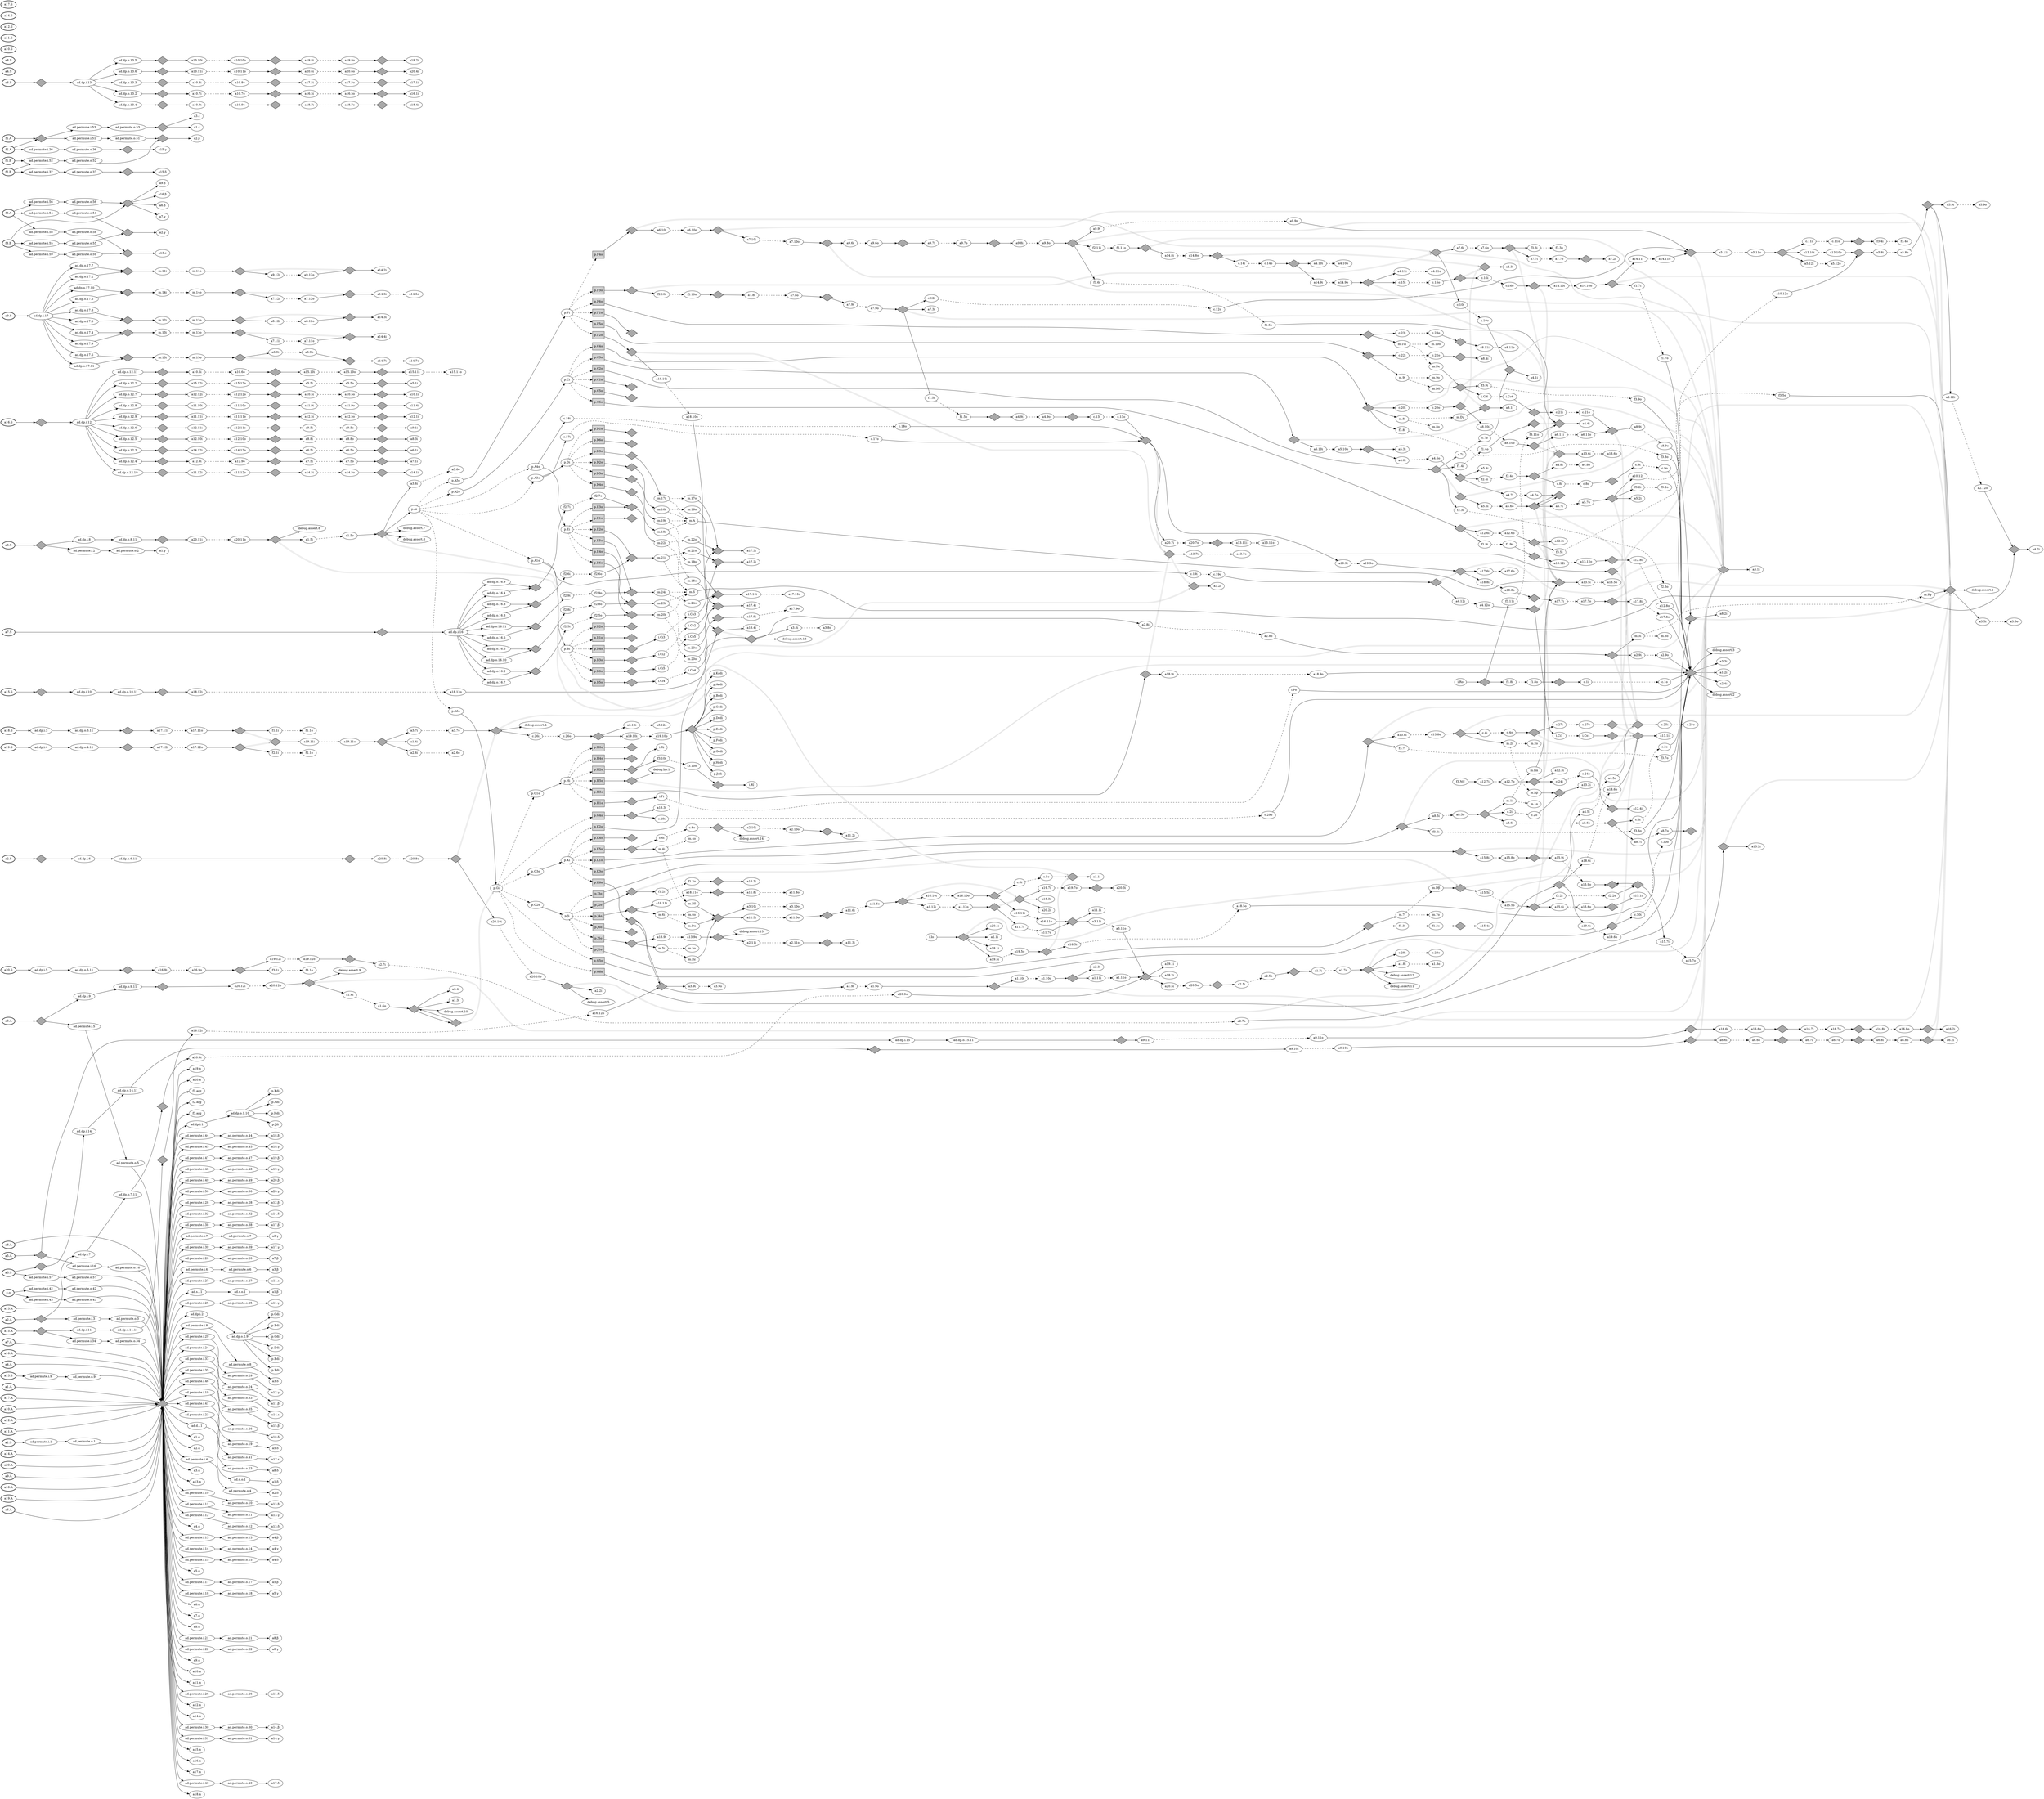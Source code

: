 digraph eniac {
	rankdir="LR";
	"12-9" [ shape=diamond label="" style=filled fillcolor=darkgray ];
	"12-9" -> "1-6" [ color="gray:invis:gray" ];
	"12-9" -> "a15.9i";
	"m.17o" -> "23-7";
	"c.22o" -> "24-8";
	"a19.11o" -> "9-6";
	"ad.permute.o.26" -> "a11.δ";
	"8-10" [ shape=diamond label="" style=filled fillcolor=darkgray ];
	"8-10" -> "a2.5i";
	"ad.permute.i.28" -> "ad.permute.o.28";
	"ad.permute.o.38" -> "a17.β";
	"a11.6i" -> "a11.6o" [ style=dashed ];
	"a11.5o" -> "11-3";
	"22-1" [ shape=diamond label="" style=filled fillcolor=darkgray ];
	"22-1" -> "1-4" [ color="gray:invis:gray" ];
	"22-1" -> "a7.10i";
	"a18.9i" -> "a18.9o" [ style=dashed ];
	"p.F2o" -> "4-8";
	"9-2" [ shape=diamond label="" style=filled fillcolor=darkgray ];
	"9-2" -> "f3.1i";
	"9-2" -> "a19.12i";
	"15-7" [ shape=diamond label="" style=filled fillcolor=darkgray ];
	"15-7" -> "a10.6i";
	"c.7i" -> "c.7o" [ style=dashed ];
	"m.20i" -> "m.20o" [ style=dashed ];
	"p.J1o" -> "5-11";
	"a19.S" -> "ad.dp.i.4";
	"17-4" [ shape=diamond label="" style=filled fillcolor=darkgray ];
	"17-4" -> "1-6" [ color="gray:invis:gray" ];
	"17-4" -> "2-3" [ color="gray:invis:gray" ];
	"17-4" -> "a5.7i";
	"17-4" -> "18-10";
	"a5.A" -> "10";
	"ad.permute.o.22" -> "a8.γ";
	"c.5i" -> "c.5o" [ style=dashed ];
	"a3.11i" -> "a3.11o" [ style=dashed ];
	"19-9" [ shape=diamond label="" style=filled fillcolor=darkgray ];
	"19-9" -> "f2.6i";
	"24-8" [ shape=diamond label="" style=filled fillcolor=darkgray ];
	"24-8" -> "a8.4i";
	"c.20o" -> "24-4";
	"ad.permute.i.5" -> "ad.permute.o.5";
	"ad.permute.i.32" -> "ad.permute.o.32";
	"14-8" [ shape=diamond label="" style=filled fillcolor=darkgray ];
	"14-8" -> "a10.1i";
	"i.Co6" -> "24-7";
	"8" [ shape=diamond label="" style=filled fillcolor=darkgray ];
	"8" -> "ad.permute.i.5";
	"8" -> "ad.dp.i.9";
	"a18.5o" -> "7-3";
	"a11.9i" -> "a11.9o" [ style=dashed ];
	"c.19o" -> "23-11";
	"24-2" [ shape=diamond label="" style=filled fillcolor=darkgray ];
	"24-2" -> "1-5" [ color="gray:invis:gray" ];
	"f3.NC" -> "a12.7i";
	"ad.permute.i.1" -> "ad.permute.o.1";
	"a15.10o" -> "15-9";
	"13-3" [ shape=diamond label="" style=filled fillcolor=darkgray ];
	"13-3" -> "a5.5i";
	"a14.A" -> "1";
	"a15.9i" -> "a15.9o" [ style=dashed ];
	"ad.dp.o.17.7" -> "20-8";
	"1-6" [ shape=diamond label="" style=filled fillcolor=darkgray ];
	"1-6" -> "a13.5i";
	"m.18o" -> "23-8";
	"a16.11i" -> "a16.11o" [ style=dashed ];
	"a17.7i" -> "a17.7o" [ style=dashed ];
	"a3.6i" -> "a3.6o" [ style=dashed ];
	"11-2" [ shape=diamond label="" style=filled fillcolor=darkgray ];
	"11-2" -> "a11.5i";
	"11-2" -> "a3.10i";
	"15-1" [ shape=diamond label="" style=filled fillcolor=darkgray ];
	"15-1" -> "a11.11i";
	"a20.7i" -> "a20.7o" [ style=dashed ];
	"c.24i" -> "c.24o" [ style=dashed ];
	"3-8" [ shape=diamond label="" style=filled fillcolor=darkgray ];
	"3-8" -> "m.17i";
	"ad.dp.i.8" -> "ad.dp.o.8.11";
	"a8.10i" -> "a8.10o" [ style=dashed ];
	"a11.10i" -> "a11.10o" [ style=dashed ];
	"p.E5o" -> "4-5";
	"a2.12o" -> "1-10";
	"a20.A" -> "1";
	"ad.permute.i.38" -> "ad.permute.o.38";
	"5-8" [ shape=diamond label="" style=filled fillcolor=darkgray ];
	"ad.dp.i.7" -> "ad.dp.o.7.11";
	"f3.5o" -> "1-4";
	"1-10" [ shape=diamond label="" style=filled fillcolor=darkgray ];
	"1-10" -> "a4.2i";
	"2-11" [ shape=diamond label="" style=filled fillcolor=darkgray ];
	"a14.10i" -> "a14.10o" [ style=dashed ];
	"m.23i" -> "m.23o" [ style=dashed ];
	"24-5" [ shape=diamond label="" style=filled fillcolor=darkgray ];
	"24-5" -> "1-7" [ color="gray:invis:gray" ];
	"24-5" -> "2-1" [ color="gray:invis:gray" ];
	"24-5" -> "a6.11i";
	"a9.11i" -> "a9.11o" [ style=dashed ];
	"p.Gi" -> "p.G1o" [ style=dashed ];
	"p.Gi" -> "p.G2o" [ style=dashed ];
	"p.Gi" -> "p.G3o" [ style=dashed ];
	"p.Gi" -> "p.G4o" [ style=dashed ];
	"p.Gi" -> "p.G5o" [ style=dashed ];
	"p.Gi" -> "p.G6o" [ style=dashed ];
	"ad.permute.i.54" -> "ad.permute.o.54";
	"a2.7o" -> "7-3";
	"a12.11o" -> "14-4";
	"6-6" [ shape=diamond label="" style=filled fillcolor=darkgray ];
	"6-6" -> "a13.8i";
	"6-6" -> "1-2" [ color="gray:invis:gray" ];
	"6-6" -> "f3.7i";
	"17-3" [ shape=diamond label="" style=filled fillcolor=darkgray ];
	"17-3" -> "a5.6i";
	"17-3" -> "1-2" [ color="gray:invis:gray" ];
	"c.24o" -> "25-4";
	"3" [ shape=diamond label="" style=filled fillcolor=darkgray ];
	"3" -> "a1.ε";
	"3" -> "a3.ε";
	"ad.permute.i.7" -> "ad.permute.o.7";
	"18-4" [ shape=diamond label="" style=filled fillcolor=darkgray ];
	"18-4" -> "a6.7i";
	"ad.permute.o.54" -> "7";
	"a9.A" -> "1";
	"19-4" [ shape=diamond label="" style=filled fillcolor=darkgray ];
	"19-4" -> "a7.2i";
	"ad.dp.o.17.2" -> "20-8";
	"a15.12o" -> "13-3";
	"a7.11o" -> "21-5";
	"p.A4o" -> "p.Ei";
	"p.A4o" -> "c.18i";
	"p.K6o" -> "6-11";
	"14-6" [ shape=diamond label="" style=filled fillcolor=darkgray ];
	"14-6" -> "a12.12i";
	"19-5" [ shape=diamond label="" style=filled fillcolor=darkgray ];
	"19-5" -> "a5.11i";
	"19-5" -> "1-2" [ color="gray:invis:gray" ];
	"a14.11i" -> "a14.11o" [ style=dashed ];
	"6-8" [ shape=diamond label="" style=filled fillcolor=darkgray ];
	"6-8" -> "a8.5i";
	"6-8" -> "1-2" [ color="gray:invis:gray" ];
	"6-8" -> "f3.6i";
	"ad.permute.o.50" -> "a20.γ";
	"a10.5i" -> "a10.5o" [ style=dashed ];
	"a4.9i" -> "a4.9o" [ style=dashed ];
	"m.23o" -> "23-8";
	"24-10" [ shape=diamond label="" style=filled fillcolor=darkgray ];
	"24-10" -> "i.Rl";
	"5-2" [ shape=diamond label="" style=filled fillcolor=darkgray ];
	"5-2" -> "c.29i";
	"5-2" -> "a13.3i";
	"a15.6i" -> "a15.6o" [ style=dashed ];
	"17-9" [ shape=diamond label="" style=filled fillcolor=darkgray ];
	"17-9" -> "a9.11i";
	"ad.dp.o.16.3" -> "19-9";
	"ad.permute.o.25" -> "a11.γ";
	"ad.dp.o.16.10" -> "19-11";
	"a20.9i" -> "a20.9o" [ style=dashed ];
	"ad.dp.i.3" -> "ad.dp.o.3.11";
	"a1.11o" -> "8-9";
	"12-6" [ shape=diamond label="" style=filled fillcolor=darkgray ];
	"12-6" -> "1-4" [ color="gray:invis:gray" ];
	"12-6" -> "a15.2i";
	"a10.6o" -> "15-8";
	"5-4" [ shape=diamond label="" style=filled fillcolor=darkgray ];
	"5-4" -> "a4.5i";
	"5-4" -> "a18.6i";
	"5-4" -> "a19.6i";
	"f3.2i" -> "f3.2o" [ style=dashed ];
	"22-11" [ shape=diamond label="" style=filled fillcolor=darkgray ];
	"22-11" -> "a14.10i";
	"22-11" -> "2-1" [ color="gray:invis:gray" ];
	"ad.permute.i.39" -> "ad.permute.o.39";
	"p.F4o" -> "4-10";
	"p.Ai" -> "p.A1o" [ style=dashed ];
	"p.Ai" -> "p.A2o" [ style=dashed ];
	"p.Ai" -> "p.A3o" [ style=dashed ];
	"p.Ai" -> "p.A4o" [ style=dashed ];
	"p.Ai" -> "p.A5o" [ style=dashed ];
	"p.Ai" -> "p.A6o" [ style=dashed ];
	"ad.permute.o.55" -> "7";
	"ad.dp.o.16.7" -> "19-8";
	"ad.dp.o.17.10" -> "21-6";
	"a8.11i" -> "a8.11o" [ style=dashed ];
	"c.7o" -> "1-9";
	"ad.permute.o.34" -> "1";
	"f2.A" -> "ad.permute.i.36";
	"f2.A" -> "20";
	"9-8" [ shape=diamond label="" style=filled fillcolor=darkgray ];
	"9-8" -> "a13.7i";
	"9-8" -> "1-3" [ color="gray:invis:gray" ];
	"ad.permute.i.20" -> "ad.permute.o.20";
	"ad.dp.o.14.11" -> "17-8";
	"ad.permute.o.58" -> "9";
	"a18.12i" -> "a18.12o" [ style=dashed ];
	"a12.10i" -> "a12.10o" [ style=dashed ];
	"ad.permute.o.5" -> "1";
	"p.J2o" -> "6-1";
	"c.15o" -> "22-10";
	"i.Ci2" -> "i.Co2" [ style=dashed ];
	"a18.A" -> "1";
	"ad.dp.o.13.5" -> "16-8";
	"ad.dp.o.2.9" -> "p.Bdi";
	"ad.dp.o.2.9" -> "p.Cdi";
	"ad.dp.o.2.9" -> "p.Ddi";
	"ad.dp.o.2.9" -> "p.Edi";
	"ad.dp.o.2.9" -> "p.Fdi";
	"ad.dp.o.2.9" -> "p.Gdi";
	"a20.7o" -> "23-10";
	"i.Po" -> "7-3";
	"a18.10o" -> "6-7";
	"a12.12o" -> "14-7";
	"ad.permute.i.51" -> "ad.permute.o.51";
	"p.K1o" -> "6-6";
	"10-11" [ shape=diamond label="" style=filled fillcolor=darkgray ];
	"10-11" -> "a18.3i";
	"10-11" -> "a19.7i";
	"10-11" -> "a20.2i";
	"c.5o" -> "1-1";
	"f1.3i" -> "f1.3o" [ style=dashed ];
	"ad.permute.o.31" -> "a14.γ";
	"a1.12o" -> "11-5";
	"a15.10i" -> "a15.10o" [ style=dashed ];
	"a18.7i" -> "a18.7o" [ style=dashed ];
	"ad.permute.o.7" -> "a3.γ";
	"p.K2o" -> "6-7";
	"12-4" [ shape=diamond label="" style=filled fillcolor=darkgray ];
	"12-4" -> "a15.1i";
	"a11.12o" -> "15-5";
	"ad.permute.i.6" -> "ad.permute.o.6";
	"ad.permute.o.19" -> "a5.δ";
	"ad.permute.i.27" -> "ad.permute.o.27";
	"8-1" [ shape=diamond label="" style=filled fillcolor=darkgray ];
	"8-1" -> "debug.assert.5";
	"8-1" -> "a2.2i";
	"8-1" -> "2-3" [ color="gray:invis:gray" ];
	"ad.s.i.1" -> "ad.s.o.1";
	"f2.11o" -> "22-6";
	"7-11" [ shape=diamond label="" style=filled fillcolor=darkgray ];
	"7-11" -> "a3.12i";
	"7-11" -> "a19.10i";
	"a18.11o" -> "12-1";
	"c.28i" -> "c.28o" [ style=dashed ];
	"a4.5o" -> "2-3";
	"a1.9o" -> "10-9";
	"18-1" [ shape=diamond label="" style=filled fillcolor=darkgray ];
	"18-1" -> "a16.8i";
	"a7.6i" -> "a7.6o" [ style=dashed ];
	"p.E4o" -> "4-4";
	"a8.7o" -> "10-2";
	"ad.dp.o.17.8" -> "20-11";
	"21-1" [ shape=diamond label="" style=filled fillcolor=darkgray ];
	"21-1" -> "21-2" [ color="gray:invis:gray" ];
	"21-1" -> "a8.12i";
	"a14.6i" -> "a14.6o" [ style=dashed ];
	"25-2" [ shape=diamond label="" style=filled fillcolor=darkgray ];
	"25-2" -> "1-6" [ color="gray:invis:gray" ];
	"25-2" -> "a12.2i";
	"25-2" -> "f3.5i";
	"a7.11i" -> "a7.11o" [ style=dashed ];
	"a3.S" -> "2";
	"a20.12o" -> "8-7";
	"9-9" [ shape=diamond label="" style=filled fillcolor=darkgray ];
	"9-9" -> "1-4" [ color="gray:invis:gray" ];
	"9-9" -> "1-5" [ color="gray:invis:gray" ];
	"p.A5o" -> "p.Fi";
	"p.J3o" -> "6-2";
	"16-9" [ shape=diamond label="" style=filled fillcolor=darkgray ];
	"16-9" -> "a19.8i";
	"a8.10o" -> "24-5";
	"p.D2o" -> "3-7";
	"a19.5o" -> "7-2";
	"a1.6i" -> "a1.6o" [ style=dashed ];
	"16-11" [ shape=diamond label="" style=filled fillcolor=darkgray ];
	"16-11" -> "a10.11i";
	"ad.permute.i.25" -> "ad.permute.o.25";
	"i.Co3" -> "23-7";
	"a4.12o" -> "24-1";
	"24-1" [ shape=diamond label="" style=filled fillcolor=darkgray ];
	"24-1" -> "i.Ci1";
	"24-1" -> "1-7" [ color="gray:invis:gray" ];
	"a12.7i" -> "a12.7o" [ style=dashed ];
	"a15.12i" -> "a15.12o" [ style=dashed ];
	"17-8" [ shape=diamond label="" style=filled fillcolor=darkgray ];
	"17-8" -> "a9.10i";
	"a6.8i" -> "a6.8o" [ style=dashed ];
	"20-7" [ shape=diamond label="" style=filled fillcolor=darkgray ];
	"20-7" -> "9-8" [ color="gray:invis:gray" ];
	"20-7" -> "a19.9i";
	"20-7" -> "a20.7i";
	"a19.12i" -> "a19.12o" [ style=dashed ];
	"a8.6i" -> "a8.6o" [ style=dashed ];
	"ad.dp.i.16" -> "ad.dp.o.16.2";
	"ad.dp.i.16" -> "ad.dp.o.16.3";
	"ad.dp.i.16" -> "ad.dp.o.16.4";
	"ad.dp.i.16" -> "ad.dp.o.16.5";
	"ad.dp.i.16" -> "ad.dp.o.16.6";
	"ad.dp.i.16" -> "ad.dp.o.16.7";
	"ad.dp.i.16" -> "ad.dp.o.16.8";
	"ad.dp.i.16" -> "ad.dp.o.16.9";
	"ad.dp.i.16" -> "ad.dp.o.16.10";
	"ad.dp.i.16" -> "ad.dp.o.16.11";
	"a13.S" -> "ad.permute.i.9";
	"a15.6o" -> "12-4";
	"19-11" [ shape=diamond label="" style=filled fillcolor=darkgray ];
	"19-11" -> "f2.8i";
	"m.A" -> "1-6";
	"f2.4o" -> "18-11";
	"4-7" [ shape=diamond label="" style=filled fillcolor=darkgray ];
	"a1.7i" -> "a1.7o" [ style=dashed ];
	"ad.permute.i.53" -> "ad.permute.o.53";
	"a3.8i" -> "a3.8o" [ style=dashed ];
	"a2.12i" -> "a2.12o" [ style=dashed ];
	"a12.11i" -> "a12.11o" [ style=dashed ];
	"ad.dp.i.2" -> "ad.dp.o.2.9";
	"6-11" [ shape=diamond label="" style=filled fillcolor=darkgray ];
	"6-11" -> "10-8";
	"f2.2i" -> "f2.2o" [ style=dashed ];
	"ad.dp.i.15" -> "ad.dp.o.15.11";
	"a8.12o" -> "21-2";
	"ad.permute.o.32" -> "a14.δ";
	"8-9" [ shape=diamond label="" style=filled fillcolor=darkgray ];
	"8-9" -> "a18.2i";
	"8-9" -> "a19.1i";
	"8-9" -> "a20.5i";
	"ad.dp.o.12.11" -> "15-7";
	"a9.6o" -> "22-3";
	"a14.9i" -> "a14.9o" [ style=dashed ];
	"a14.12i" -> "a14.12o" [ style=dashed ];
	"a20.8i" -> "a20.8o" [ style=dashed ];
	"ad.permute.i.8" -> "ad.permute.o.8";
	"ad.permute.i.29" -> "ad.permute.o.29";
	"ad.permute.o.17" -> "a5.β";
	"f2.1i" -> "f2.1o" [ style=dashed ];
	"ad.dp.o.16.8" -> "19-9";
	"a1.12i" -> "a1.12o" [ style=dashed ];
	"a18.7o" -> "16-7";
	"3-4" [ shape=diamond label="" style=filled fillcolor=darkgray ];
	"i.Co1" -> "24-2";
	"ad.permute.o.8" -> "a3.δ";
	"12" [ shape=diamond label="" style=filled fillcolor=darkgray ];
	"12" -> "ad.dp.i.13";
	"ad.permute.i.24" -> "ad.permute.o.24";
	"7-1" [ shape=diamond label="" style=filled fillcolor=darkgray ];
	"7-1" -> "2-3" [ color="gray:invis:gray" ];
	"7-1" -> "a19.5i";
	"7-1" -> "a20.1i";
	"7-1" -> "a2.1i";
	"7-1" -> "a18.1i";
	"a14.5o" -> "15-6";
	"17-11" [ shape=diamond label="" style=filled fillcolor=darkgray ];
	"17-11" -> "a16.7i";
	"a6.7o" -> "18-5";
	"ad.permute.i.33" -> "ad.permute.o.33";
	"m.6i" -> "m.6o" [ style=dashed ];
	"a17.6i" -> "a17.6o" [ style=dashed ];
	"13" [ shape=diamond label="" style=filled fillcolor=darkgray ];
	"13" -> "a6.β";
	"13" -> "a7.γ";
	"13" -> "a9.β";
	"13" -> "a16.β";
	"ad.permute.o.35" -> "a15.β";
	"ad.dp.i.6" -> "ad.dp.o.6.11";
	"c.3i" -> "c.3o" [ style=dashed ];
	"a13.12i" -> "a13.12o" [ style=dashed ];
	"f3.10i" -> "f3.10o" [ style=dashed ];
	"1-7" [ shape=diamond label="" style=filled fillcolor=darkgray ];
	"1-7" -> "a13.6i";
	"18-8" [ shape=diamond label="" style=filled fillcolor=darkgray ];
	"18-8" -> "a4.6i";
	"18-8" -> "a5.3i";
	"a17.8i" -> "a17.8o" [ style=dashed ];
	"a20.10i" -> "a20.10o" [ style=dashed ];
	"f3.8o" -> "7-3";
	"f3.9i" -> "f3.9o" [ style=dashed ];
	"p.H5o" -> "5-9";
	"p.F3o" -> "4-9";
	"a18.5i" -> "a18.5o" [ style=dashed ];
	"a11.9o" -> "14-11";
	"f2.8i" -> "f2.8o" [ style=dashed ];
	"a8.5o" -> "9-11";
	"17-1" [ shape=diamond label="" style=filled fillcolor=darkgray ];
	"17-1" -> "a20.6i";
	"ad.dp.o.17.4" -> "21-3";
	"a13.8i" -> "a13.8o" [ style=dashed ];
	"p.B3o" -> "2-7";
	"ad.permute.i.35" -> "ad.permute.o.35";
	"ad.permute.i.46" -> "ad.permute.o.46";
	"13-7" [ shape=diamond label="" style=filled fillcolor=darkgray ];
	"13-7" -> "a6.1i";
	"c.21o" -> "24-3";
	"a10.9o" -> "16-6";
	"10-1" [ shape=diamond label="" style=filled fillcolor=darkgray ];
	"10-1" -> "a8.7i";
	"10-1" -> "c.3i";
	"m.Dα" -> "11-2";
	"f3.3i" -> "f3.3o" [ style=dashed ];
	"a3.12i" -> "a3.12o" [ style=dashed ];
	"a11.10o" -> "14-10";
	"8-3" [ shape=diamond label="" style=filled fillcolor=darkgray ];
	"8-3" -> "a20.12i";
	"6-5" [ shape=diamond label="" style=filled fillcolor=darkgray ];
	"23-1" [ shape=diamond label="" style=filled fillcolor=darkgray ];
	"23-1" -> "1-4" [ color="gray:invis:gray" ];
	"23-1" -> "a14.11i";
	"23-1" -> "f1.7i";
	"a17.12i" -> "a17.12o" [ style=dashed ];
	"a1.S" -> "ad.permute.i.1";
	"ad.permute.o.27" -> "a11.ε";
	"m.Dβ" -> "12-2";
	"a10.11i" -> "a10.11o" [ style=dashed ];
	"ad.permute.i.19" -> "ad.permute.o.19";
	"11-3" [ shape=diamond label="" style=filled fillcolor=darkgray ];
	"11-3" -> "a11.6i";
	"a17.11i" -> "a17.11o" [ style=dashed ];
	"8-11" [ shape=diamond label="" style=filled fillcolor=darkgray ];
	"8-11" -> "f1.1i";
	"8-11" -> "9-3" [ color="gray:invis:gray" ];
	"a12.7o" -> "25-3";
	"a6.S" -> "12";
	"a18.11i" -> "a18.11o" [ style=dashed ];
	"4-1" [ shape=diamond label="" style=filled fillcolor=darkgray ];
	"a16.5o" -> "16-1";
	"21-4" [ shape=diamond label="" style=filled fillcolor=darkgray ];
	"21-4" -> "21-5" [ color="gray:invis:gray" ];
	"21-4" -> "a7.11i";
	"a19.A" -> "1";
	"a6.A" -> "1";
	"2-6" [ shape=diamond label="" style=filled fillcolor=darkgray ];
	"3-1" [ shape=diamond label="" style=filled fillcolor=darkgray ];
	"3-1" -> "17-3" [ color="gray:invis:gray" ];
	"3-1" -> "c.7i";
	"3-1" -> "f1.4i";
	"3-1" -> "f2.3i";
	"p.D1o" -> "3-6";
	"ad.permute.o.45" -> "a18.γ";
	"14-1" [ shape=diamond label="" style=filled fillcolor=darkgray ];
	"14-1" -> "a8.8i";
	"ad.permute.i.3" -> "ad.permute.o.3";
	"21-2" [ shape=diamond label="" style=filled fillcolor=darkgray ];
	"21-2" -> "a14.3i";
	"c.23i" -> "c.23o" [ style=dashed ];
	"25-1" [ shape=diamond label="" style=filled fillcolor=darkgray ];
	"25-1" -> "c.1i";
	"a6.11i" -> "a6.11o" [ style=dashed ];
	"p.H2o" -> "5-6";
	"p.J4o" -> "6-3";
	"7-2" [ shape=diamond label="" style=filled fillcolor=darkgray ];
	"7-2" -> "a18.5i";
	"7-2" -> "1-1" [ color="gray:invis:gray" ];
	"a16.8o" -> "18-2";
	"a6.6o" -> "18-4";
	"ad.dp.o.17.6" -> "21-9";
	"i.Ci5" -> "i.Co5" [ style=dashed ];
	"ad.permute.i.41" -> "ad.permute.o.41";
	"p.E3o" -> "4-3";
	"6-1" [ shape=diamond label="" style=filled fillcolor=darkgray ];
	"6-1" -> "12-2" [ color="gray:invis:gray" ];
	"6-1" -> "f1.2i";
	"11-1" [ shape=diamond label="" style=filled fillcolor=darkgray ];
	"11-1" -> "a20.3i";
	"15-2" [ shape=diamond label="" style=filled fillcolor=darkgray ];
	"15-2" -> "a12.5i";
	"m.11o" -> "20-9";
	"a4.5i" -> "a4.5o" [ style=dashed ];
	"a13.6i" -> "a13.6o" [ style=dashed ];
	"5-9" [ shape=diamond label="" style=filled fillcolor=darkgray ];
	"5-9" -> "debug.bp.1";
	"5-9" -> "7-3" [ color="gray:invis:gray" ];
	"a18.6o" -> "1-5";
	"7" [ shape=diamond label="" style=filled fillcolor=darkgray ];
	"7" -> "a2.γ";
	"11-9" [ shape=diamond label="" style=filled fillcolor=darkgray ];
	"11-9" -> "a11.2i";
	"a13.11i" -> "a13.11o" [ style=dashed ];
	"m.2i" -> "m.2o" [ style=dashed ];
	"2-4" [ shape=diamond label="" style=filled fillcolor=darkgray ];
	"2-4" -> "p.Gi" [ color="gray:invis:gray" ];
	"2-4" -> "8-8";
	"a15.7i" -> "a15.7o" [ style=dashed ];
	"19-2" [ shape=diamond label="" style=filled fillcolor=darkgray ];
	"19-2" -> "a7.6i";
	"19-2" -> "1-2" [ color="gray:invis:gray" ];
	"19-2" -> "c.10i";
	"a17.9i" -> "a17.9o" [ style=dashed ];
	"f3.10o" -> "24-10";
	"ad.dp.o.12.2" -> "13-2";
	"16-2" [ shape=diamond label="" style=filled fillcolor=darkgray ];
	"16-2" -> "a10.8i";
	"a19.10i" -> "a19.10o" [ style=dashed ];
	"f2.10i" -> "f2.10o" [ style=dashed ];
	"21-7" [ shape=diamond label="" style=filled fillcolor=darkgray ];
	"21-7" -> "21-8" [ color="gray:invis:gray" ];
	"21-7" -> "a7.12i";
	"m.8i" -> "m.8o" [ style=dashed ];
	"f1.8o" -> "25-1";
	"ad.dp.o.12.7" -> "14-6";
	"10-10" [ shape=diamond label="" style=filled fillcolor=darkgray ];
	"10-10" -> "a2.3i";
	"10-10" -> "a1.11i";
	"ad.dp.o.12.8" -> "14-9";
	"ad.permute.i.23" -> "ad.permute.o.23";
	"a7.7i" -> "a7.7o" [ style=dashed ];
	"f3.5i" -> "f3.5o" [ style=dashed ];
	"ad.permute.o.16" -> "1";
	"19-3" [ shape=diamond label="" style=filled fillcolor=darkgray ];
	"19-3" -> "1-6" [ color="gray:invis:gray" ];
	"19-3" -> "a7.7i";
	"19-3" -> "f3.3i";
	"23-10" [ shape=diamond label="" style=filled fillcolor=darkgray ];
	"23-10" -> "a13.11i";
	"a12.6o" -> "25-2";
	"ad.permute.o.21" -> "a8.β";
	"c.27o" -> "10-5";
	"m.3i" -> "m.3o" [ style=dashed ];
	"a6.5o" -> "13-7";
	"m.12o" -> "21-1";
	"ad.permute.o.1" -> "1";
	"ad.permute.o.39" -> "a17.γ";
	"p.Hi" -> "p.H1o" [ style=dashed ];
	"p.Hi" -> "p.H2o" [ style=dashed ];
	"p.Hi" -> "p.H3o" [ style=dashed ];
	"p.Hi" -> "p.H4o" [ style=dashed ];
	"p.Hi" -> "p.H5o" [ style=dashed ];
	"p.Hi" -> "p.H6o" [ style=dashed ];
	"a11.5i" -> "a11.5o" [ style=dashed ];
	"a4.7i" -> "a4.7o" [ style=dashed ];
	"a18.9o" -> "7-3";
	"1-1" [ shape=diamond label="" style=filled fillcolor=darkgray ];
	"1-1" -> "a1.1i";
	"ad.permute.o.46" -> "a18.δ";
	"a20.5i" -> "a20.5o" [ style=dashed ];
	"22-10" [ shape=diamond label="" style=filled fillcolor=darkgray ];
	"22-10" -> "1-11" [ color="gray:invis:gray" ];
	"22-10" -> "c.16i";
	"m.20o" -> "23-5";
	"ad.d.i.1" -> "ad.d.o.1";
	"a8.A" -> "1";
	"p.B2o" -> "2-6";
	"6-7" [ shape=diamond label="" style=filled fillcolor=darkgray ];
	"6-7" -> "10-6" [ color="gray:invis:gray" ];
	"6-7" -> "a13.4i";
	"c.2o" -> "1-8";
	"a2.11i" -> "a2.11o" [ style=dashed ];
	"a20.6i" -> "a20.6o" [ style=dashed ];
	"4" [ shape=diamond label="" style=filled fillcolor=darkgray ];
	"4" -> "ad.permute.i.3";
	"4" -> "ad.dp.i.7";
	"ad.permute.o.13" -> "a4.β";
	"1-11" [ shape=diamond label="" style=filled fillcolor=darkgray ];
	"1-11" -> "a4.3i";
	"a7.S" -> "14";
	"16" [ shape=diamond label="" style=filled fillcolor=darkgray ];
	"16" -> "ad.dp.i.10";
	"ad.dp.o.6.11" -> "7-7";
	"c.26i" -> "c.26o" [ style=dashed ];
	"a13.8o" -> "10-3";
	"11-11" [ shape=diamond label="" style=filled fillcolor=darkgray ];
	"11-11" -> "a11.3i";
	"14-5" [ shape=diamond label="" style=filled fillcolor=darkgray ];
	"14-5" -> "a9.1i";
	"19-6" [ shape=diamond label="" style=filled fillcolor=darkgray ];
	"19-6" -> "a13.10i";
	"19-6" -> "a5.12i";
	"19-6" -> "c.11i";
	"a7.8i" -> "a7.8o" [ style=dashed ];
	"a20.10o" -> "8-1";
	"f1.5i" -> "f1.5o" [ style=dashed ];
	"m.24i" -> "m.24o" [ style=dashed ];
	"ad.permute.o.37" -> "18";
	"9-1" [ shape=diamond label="" style=filled fillcolor=darkgray ];
	"9-1" -> "f2.1i";
	"9-1" -> "9-3" [ color="gray:invis:gray" ];
	"a2.9i" -> "a2.9o" [ style=dashed ];
	"ad.permute.o.56" -> "13";
	"a6.5i" -> "a6.5o" [ style=dashed ];
	"ad.permute.o.2" -> "a1.γ";
	"ad.dp.o.16.6" -> "20-1";
	"15-10" [ shape=diamond label="" style=filled fillcolor=darkgray ];
	"15-10" -> "a10.7i";
	"16-10" [ shape=diamond label="" style=filled fillcolor=darkgray ];
	"16-10" -> "a19.2i";
	"18-6" [ shape=diamond label="" style=filled fillcolor=darkgray ];
	"18-6" -> "a6.2i";
	"18-6" -> "1-4" [ color="gray:invis:gray" ];
	"7-7" [ shape=diamond label="" style=filled fillcolor=darkgray ];
	"7-7" -> "a20.8i";
	"a20.8o" -> "7-9";
	"a10.10o" -> "16-9";
	"m.Rε" -> "11-2";
	"18" [ shape=diamond label="" style=filled fillcolor=darkgray ];
	"18" -> "a15.δ";
	"8-2" [ shape=diamond label="" style=filled fillcolor=darkgray ];
	"8-2" -> "a20.11i";
	"f2.9o" -> "4-5";
	"1" [ shape=diamond label="" style=filled fillcolor=darkgray ];
	"1" -> "a1.α";
	"1" -> "ad.s.i.1";
	"1" -> "ad.d.i.1";
	"1" -> "a2.α";
	"1" -> "ad.permute.i.4";
	"1" -> "a3.α";
	"1" -> "ad.permute.i.6";
	"1" -> "ad.permute.i.7";
	"1" -> "ad.permute.i.8";
	"1" -> "a13.α";
	"1" -> "ad.permute.i.10";
	"1" -> "ad.permute.i.11";
	"1" -> "ad.permute.i.12";
	"1" -> "a4.α";
	"1" -> "ad.permute.i.13";
	"1" -> "ad.permute.i.14";
	"1" -> "ad.permute.i.15";
	"1" -> "a5.α";
	"1" -> "ad.permute.i.17";
	"1" -> "ad.permute.i.18";
	"1" -> "ad.permute.i.19";
	"1" -> "a6.α";
	"1" -> "a7.α";
	"1" -> "ad.permute.i.20";
	"1" -> "a8.α";
	"1" -> "ad.permute.i.21";
	"1" -> "ad.permute.i.22";
	"1" -> "ad.permute.i.23";
	"1" -> "a9.α";
	"1" -> "a10.α";
	"1" -> "a11.α";
	"1" -> "ad.permute.i.24";
	"1" -> "ad.permute.i.25";
	"1" -> "ad.permute.i.26";
	"1" -> "ad.permute.i.27";
	"1" -> "a12.α";
	"1" -> "ad.permute.i.28";
	"1" -> "ad.permute.i.29";
	"1" -> "a14.α";
	"1" -> "ad.permute.i.30";
	"1" -> "ad.permute.i.31";
	"1" -> "ad.permute.i.32";
	"1" -> "ad.permute.i.33";
	"1" -> "a15.α";
	"1" -> "ad.permute.i.35";
	"1" -> "a16.α";
	"1" -> "a17.α";
	"1" -> "ad.permute.i.38";
	"1" -> "ad.permute.i.39";
	"1" -> "ad.permute.i.40";
	"1" -> "ad.permute.i.41";
	"1" -> "a18.α";
	"1" -> "a19.α";
	"1" -> "a20.α";
	"1" -> "f1.arg";
	"1" -> "f2.arg";
	"1" -> "f3.arg";
	"1" -> "ad.dp.i.1";
	"1" -> "ad.dp.i.2";
	"1" -> "ad.permute.i.44";
	"1" -> "ad.permute.i.45";
	"1" -> "ad.permute.i.46";
	"1" -> "ad.permute.i.47";
	"1" -> "ad.permute.i.48";
	"1" -> "ad.permute.i.49";
	"1" -> "ad.permute.i.50";
	"a3.A" -> "8";
	"3-11" [ shape=diamond label="" style=filled fillcolor=darkgray ];
	"4-9" [ shape=diamond label="" style=filled fillcolor=darkgray ];
	"4-9" -> "19-2" [ color="gray:invis:gray" ];
	"4-9" -> "f2.10i";
	"ad.permute.i.49" -> "ad.permute.o.49";
	"m.7i" -> "m.7o" [ style=dashed ];
	"ad.d.o.1" -> "a1.δ";
	"10-8" [ shape=diamond label="" style=filled fillcolor=darkgray ];
	"10-8" -> "a1.9i";
	"10-8" -> "a3.9i";
	"10-8" -> "6-11";
	"c.14i" -> "c.14o" [ style=dashed ];
	"m.16i" -> "m.16o" [ style=dashed ];
	"17" [ shape=diamond label="" style=filled fillcolor=darkgray ];
	"17" -> "a15.γ";
	"2-7" [ shape=diamond label="" style=filled fillcolor=darkgray ];
	"2-7" -> "i.Ci2";
	"p.G5o" -> "5-3";
	"5-10" [ shape=diamond label="" style=filled fillcolor=darkgray ];
	"ad.dp.o.10.11" -> "12-7";
	"ad.dp.o.17.5" -> "21-6";
	"ad.permute.o.4" -> "a2.δ";
	"f1.9o" -> "25-5";
	"a16.10o" -> "11-7";
	"a11.11o" -> "15-2";
	"a5.10o" -> "18-8";
	"ad.permute.i.4" -> "ad.permute.o.4";
	"ad.permute.i.21" -> "ad.permute.o.21";
	"ad.dp.o.8.11" -> "8-2";
	"m.Dε" -> "24-6";
	"f1.4i" -> "f1.4o" [ style=dashed ];
	"f3.11i" -> "f3.11o" [ style=dashed ];
	"a3.5i" -> "a3.5o" [ style=dashed ];
	"a1.5i" -> "a1.5o" [ style=dashed ];
	"9-3" [ shape=diamond label="" style=filled fillcolor=darkgray ];
	"9-3" -> "a19.11i";
	"ad.dp.o.12.9" -> "15-1";
	"f3.4i" -> "f3.4o" [ style=dashed ];
	"20-1" [ shape=diamond label="" style=filled fillcolor=darkgray ];
	"20-1" -> "f2.9i";
	"a16.9i" -> "a16.9o" [ style=dashed ];
	"a6.10i" -> "a6.10o" [ style=dashed ];
	"1-8" [ shape=diamond label="" style=filled fillcolor=darkgray ];
	"1-8" -> "a13.2i";
	"ad.dp.i.1" -> "ad.dp.o.1.10";
	"12-7" [ shape=diamond label="" style=filled fillcolor=darkgray ];
	"12-7" -> "a18.12i";
	"14-3" [ shape=diamond label="" style=filled fillcolor=darkgray ];
	"14-3" -> "a12.11i";
	"ad.permute.o.10" -> "a13.β";
	"ad.permute.o.23" -> "a8.δ";
	"a2.8o" -> "10-7";
	"18-2" [ shape=diamond label="" style=filled fillcolor=darkgray ];
	"18-2" -> "a16.2i";
	"18-2" -> "1-4" [ color="gray:invis:gray" ];
	"a18.S" -> "ad.dp.i.3";
	"c.17o" -> "20-7";
	"m.22o" -> "23-7";
	"a10.9i" -> "a10.9o" [ style=dashed ];
	"ad.permute.o.42" -> "1";
	"f3.1i" -> "f3.1o" [ style=dashed ];
	"a2.10i" -> "a2.10o" [ style=dashed ];
	"7-3" [ shape=diamond label="" style=filled fillcolor=darkgray ];
	"7-3" -> "debug.assert.2";
	"7-3" -> "debug.assert.3";
	"7-3" -> "a3.3i";
	"7-3" -> "a1.2i";
	"7-3" -> "a2.4i";
	"ad.dp.o.15.11" -> "17-9";
	"a4.10i" -> "a4.10o" [ style=dashed ];
	"f1.3o" -> "13-1";
	"f3.B" -> "ad.permute.i.55";
	"f3.B" -> "13";
	"f3.B" -> "ad.permute.i.59";
	"a7.5i" -> "a7.5o" [ style=dashed ];
	"a4.6o" -> "18-9";
	"f3.7i" -> "f3.7o" [ style=dashed ];
	"a12.9i" -> "a12.9o" [ style=dashed ];
	"f1.8i" -> "f1.8o" [ style=dashed ];
	"ad.permute.o.43" -> "1";
	"a15.5i" -> "a15.5o" [ style=dashed ];
	"16-3" [ shape=diamond label="" style=filled fillcolor=darkgray ];
	"16-3" -> "a17.5i";
	"a13.A" -> "1";
	"4-11" [ shape=diamond label="" style=filled fillcolor=darkgray ];
	"4-11" -> "m.9i";
	"4-11" -> "c.22i";
	"a4.7o" -> "18-10";
	"a9.8i" -> "a9.8o" [ style=dashed ];
	"22-7" [ shape=diamond label="" style=filled fillcolor=darkgray ];
	"22-7" -> "1-11" [ color="gray:invis:gray" ];
	"22-7" -> "c.14i";
	"i.Ci1" -> "i.Co1" [ style=dashed ];
	"24-3" [ shape=diamond label="" style=filled fillcolor=darkgray ];
	"24-3" -> "a8.9i";
	"24-3" -> "1-5" [ color="gray:invis:gray" ];
	"f3.6i" -> "f3.6o" [ style=dashed ];
	"a9.10i" -> "a9.10o" [ style=dashed ];
	"a7.A" -> "1";
	"f3.A" -> "ad.permute.i.54";
	"f3.A" -> "ad.permute.i.56";
	"f3.A" -> "ad.permute.i.58";
	"15-4" [ shape=diamond label="" style=filled fillcolor=darkgray ];
	"15-4" -> "a11.12i";
	"9-4" [ shape=diamond label="" style=filled fillcolor=darkgray ];
	"9-4" -> "a1.7i";
	"12-3" [ shape=diamond label="" style=filled fillcolor=darkgray ];
	"12-3" -> "1-6" [ color="gray:invis:gray" ];
	"12-3" -> "a15.6i";
	"12-3" -> "f2.2i";
	"14-7" [ shape=diamond label="" style=filled fillcolor=darkgray ];
	"14-7" -> "a10.5i";
	"c.8i" -> "c.8o" [ style=dashed ];
	"ad.permute.o.12" -> "a13.δ";
	"ad.permute.i.42" -> "ad.permute.o.42";
	"a20.5o" -> "8-10";
	"m.15i" -> "m.15o" [ style=dashed ];
	"ad.permute.i.57" -> "ad.permute.o.57";
	"22-9" [ shape=diamond label="" style=filled fillcolor=darkgray ];
	"22-9" -> "1-6" [ color="gray:invis:gray" ];
	"22-9" -> "a4.11i";
	"22-9" -> "c.15i";
	"a8.12i" -> "a8.12o" [ style=dashed ];
	"ad.permute.i.36" -> "ad.permute.o.36";
	"8-6" [ shape=diamond label="" style=filled fillcolor=darkgray ];
	"8-6" -> "debug.assert.7";
	"8-6" -> "debug.assert.8";
	"8-6" -> "a3.6i";
	"8-6" -> "1-1" [ color="gray:invis:gray" ];
	"8-6" -> "p.Ai";
	"a9.7o" -> "22-4";
	"24-4" [ shape=diamond label="" style=filled fillcolor=darkgray ];
	"24-4" -> "1-11" [ color="gray:invis:gray" ];
	"24-4" -> "a8.10i";
	"a10.7i" -> "a10.7o" [ style=dashed ];
	"a16.A" -> "1";
	"11-5" [ shape=diamond label="" style=filled fillcolor=darkgray ];
	"11-5" -> "a11.7i";
	"11-5" -> "10-11" [ color="gray:invis:gray" ];
	"a13.9i" -> "a13.9o" [ style=dashed ];
	"a20.S" -> "ad.dp.i.5";
	"p.J5o" -> "6-4";
	"c.12o" -> "19-5";
	"p.A3o" -> "p.Di";
	"p.A3o" -> "c.17i";
	"7-8" [ shape=diamond label="" style=filled fillcolor=darkgray ];
	"7-8" -> "a20.9i";
	"a1.6o" -> "8-8";
	"a7.9i" -> "a7.9o" [ style=dashed ];
	"m.13i" -> "m.13o" [ style=dashed ];
	"a4.11i" -> "a4.11o" [ style=dashed ];
	"a4.A" -> "1";
	"a11.12i" -> "a11.12o" [ style=dashed ];
	"1-5" [ shape=diamond label="" style=filled fillcolor=darkgray ];
	"1-5" -> "a13.1i";
	"p.C4o" -> "3-3";
	"4-2" [ shape=diamond label="" style=filled fillcolor=darkgray ];
	"4-2" -> "m.21i";
	"a14.8o" -> "22-7";
	"6" [ shape=diamond label="" style=filled fillcolor=darkgray ];
	"6" -> "a2.β";
	"c.19i" -> "c.19o" [ style=dashed ];
	"ad.dp.o.12.6" -> "14-3";
	"14-9" [ shape=diamond label="" style=filled fillcolor=darkgray ];
	"14-9" -> "a11.10i";
	"f2.11i" -> "f2.11o" [ style=dashed ];
	"ad.permute.i.34" -> "ad.permute.o.34";
	"ad.permute.o.15" -> "a4.δ";
	"3-10" [ shape=diamond label="" style=filled fillcolor=darkgray ];
	"3-10" -> "m.19i";
	"8-7" [ shape=diamond label="" style=filled fillcolor=darkgray ];
	"8-7" -> "debug.assert.9";
	"8-7" -> "a1.6i";
	"8-7" -> "1-2" [ color="gray:invis:gray" ];
	"10-9" [ shape=diamond label="" style=filled fillcolor=darkgray ];
	"10-9" -> "1-4" [ color="gray:invis:gray" ];
	"10-9" -> "a1.10i";
	"2" [ shape=diamond label="" style=filled fillcolor=darkgray ];
	"2" -> "ad.permute.i.2";
	"2" -> "ad.dp.i.8";
	"a5.6o" -> "17-4";
	"c.21i" -> "c.21o" [ style=dashed ];
	"6-2" [ shape=diamond label="" style=filled fillcolor=darkgray ];
	"6-2" -> "a15.8i";
	"6-2" -> "1-2" [ color="gray:invis:gray" ];
	"9-11" [ shape=diamond label="" style=filled fillcolor=darkgray ];
	"9-11" -> "m.1i";
	"9-11" -> "a8.6i";
	"9-11" -> "c.2i";
	"c.1o" -> "7-3";
	"f2.3i" -> "f2.3o" [ style=dashed ];
	"ad.permute.i.15" -> "ad.permute.o.15";
	"3-2" [ shape=diamond label="" style=filled fillcolor=darkgray ];
	"3-2" -> "a5.10i";
	"3-2" -> "1-2" [ color="gray:invis:gray" ];
	"2-9" [ shape=diamond label="" style=filled fillcolor=darkgray ];
	"2-9" -> "i.Ci4";
	"a17.11o" -> "8-11";
	"2-3" [ shape=diamond label="" style=filled fillcolor=darkgray ];
	"2-3" -> "c.25i";
	"9-6" [ shape=diamond label="" style=filled fillcolor=darkgray ];
	"9-6" -> "a2.6i";
	"9-6" -> "a3.7i";
	"9-6" -> "a1.4i";
	"14-4" [ shape=diamond label="" style=filled fillcolor=darkgray ];
	"14-4" -> "a9.5i";
	"c.20i" -> "c.20o" [ style=dashed ];
	"ad.permute.o.9" -> "1";
	"3-9" [ shape=diamond label="" style=filled fillcolor=darkgray ];
	"3-9" -> "m.18i";
	"ad.dp.o.16.4" -> "19-10";
	"a10.7o" -> "15-11";
	"2-2" [ shape=diamond label="" style=filled fillcolor=darkgray ];
	"2-2" -> "a8.1i";
	"13-9" [ shape=diamond label="" style=filled fillcolor=darkgray ];
	"13-9" -> "a7.5i";
	"a15.5o" -> "12-3";
	"a15.11i" -> "a15.11o" [ style=dashed ];
	"a6.9i" -> "a6.9o" [ style=dashed ];
	"a2.5i" -> "a2.5o" [ style=dashed ];
	"8-8" [ shape=diamond label="" style=filled fillcolor=darkgray ];
	"8-8" -> "debug.assert.10";
	"8-8" -> "a3.4i";
	"8-8" -> "a1.3i";
	"8-8" -> "2-4";
	"c.6i" -> "c.6o" [ style=dashed ];
	"a5.11i" -> "a5.11o" [ style=dashed ];
	"m.11i" -> "m.11o" [ style=dashed ];
	"i.Co5" -> "23-9";
	"ad.permute.o.30" -> "a14.β";
	"c.o" -> "ad.permute.i.42";
	"c.o" -> "ad.permute.i.43";
	"4-3" [ shape=diamond label="" style=filled fillcolor=darkgray ];
	"4-3" -> "m.22i";
	"a8.8i" -> "a8.8o" [ style=dashed ];
	"ad.dp.o.13.6" -> "16-11";
	"ad.permute.i.40" -> "ad.permute.o.40";
	"11-7" [ shape=diamond label="" style=filled fillcolor=darkgray ];
	"11-7" -> "c.5i";
	"11-7" -> "a16.11i";
	"f1.2i" -> "f1.2o" [ style=dashed ];
	"ad.permute.o.53" -> "3";
	"a11.7o" -> "11-6";
	"a6.8o" -> "18-6";
	"m.9i" -> "m.9o" [ style=dashed ];
	"5-1" [ shape=diamond label="" style=filled fillcolor=darkgray ];
	"5-1" -> "m.10i";
	"5-1" -> "c.23i";
	"ad.dp.o.7.11" -> "7-8";
	"i.Ro" -> "24-11";
	"ad.dp.o.17.9" -> "21-3";
	"c.23o" -> "24-9";
	"20" [ shape=diamond label="" style=filled fillcolor=darkgray ];
	"20" -> "ad.permute.i.51";
	"20" -> "ad.permute.i.53";
	"p.G4o" -> "5-2";
	"c.27i" -> "c.27o" [ style=dashed ];
	"a9.5i" -> "a9.5o" [ style=dashed ];
	"m.12i" -> "m.12o" [ style=dashed ];
	"2-8" [ shape=diamond label="" style=filled fillcolor=darkgray ];
	"2-8" -> "i.Ci3";
	"a8.9i" -> "a8.9o" [ style=dashed ];
	"m.15o" -> "21-10";
	"p.Fi" -> "p.F1o" [ style=dashed ];
	"p.Fi" -> "p.F2o" [ style=dashed ];
	"p.Fi" -> "p.F3o" [ style=dashed ];
	"p.Fi" -> "p.F4o" [ style=dashed ];
	"p.Fi" -> "p.F5o" [ style=dashed ];
	"p.Fi" -> "p.F6o" [ style=dashed ];
	"ad.dp.o.9.11" -> "8-3";
	"a16.7i" -> "a16.7o" [ style=dashed ];
	"a7.6o" -> "19-3";
	"9" [ shape=diamond label="" style=filled fillcolor=darkgray ];
	"9" -> "a13.ε";
	"a8.5i" -> "a8.5o" [ style=dashed ];
	"a1.10i" -> "a1.10o" [ style=dashed ];
	"ad.dp.o.12.5" -> "13-11";
	"21-5" [ shape=diamond label="" style=filled fillcolor=darkgray ];
	"21-5" -> "a14.4i";
	"m.19o" -> "23-9";
	"ad.permute.i.10" -> "ad.permute.o.10";
	"a1.10o" -> "10-10";
	"a8.8o" -> "14-2";
	"19-7" [ shape=diamond label="" style=filled fillcolor=darkgray ];
	"19-7" -> "f3.4i";
	"a14.10o" -> "23-1";
	"a15.A" -> "15";
	"a10.5o" -> "14-8";
	"a20.12i" -> "a20.12o" [ style=dashed ];
	"f2.6i" -> "f2.6o" [ style=dashed ];
	"14" [ shape=diamond label="" style=filled fillcolor=darkgray ];
	"14" -> "ad.dp.i.16";
	"15-11" [ shape=diamond label="" style=filled fillcolor=darkgray ];
	"15-11" -> "a16.5i";
	"17-6" [ shape=diamond label="" style=filled fillcolor=darkgray ];
	"17-6" -> "a5.8i";
	"a9.S" -> "ad.dp.i.17";
	"f2.9i" -> "f2.9o" [ style=dashed ];
	"a7.12o" -> "21-8";
	"15" [ shape=diamond label="" style=filled fillcolor=darkgray ];
	"15" -> "ad.permute.i.34";
	"15" -> "ad.dp.i.11";
	"p.C2o" -> "3-1";
	"3-3" [ shape=diamond label="" style=filled fillcolor=darkgray ];
	"3-3" -> "m.8i";
	"3-3" -> "1-2" [ color="gray:invis:gray" ];
	"3-3" -> "c.20i";
	"3-3" -> "f3.8i";
	"a7.5o" -> "13-10";
	"a5.10i" -> "a5.10o" [ style=dashed ];
	"ad.permute.o.33" -> "a14.ε";
	"p.F1o" -> "4-7";
	"m.Rβ" -> "1-8";
	"17-10" [ shape=diamond label="" style=filled fillcolor=darkgray ];
	"17-10" -> "a16.6i";
	"17-10" -> "1-2" [ color="gray:invis:gray" ];
	"1-9" [ shape=diamond label="" style=filled fillcolor=darkgray ];
	"1-9" -> "a4.1i";
	"a3.11o" -> "8-9";
	"c.15i" -> "c.15o" [ style=dashed ];
	"ad.permute.i.26" -> "ad.permute.o.26";
	"ad.permute.o.11" -> "a13.γ";
	"ad.dp.i.12" -> "ad.dp.o.12.2";
	"ad.dp.i.12" -> "ad.dp.o.12.3";
	"ad.dp.i.12" -> "ad.dp.o.12.4";
	"ad.dp.i.12" -> "ad.dp.o.12.5";
	"ad.dp.i.12" -> "ad.dp.o.12.6";
	"ad.dp.i.12" -> "ad.dp.o.12.7";
	"ad.dp.i.12" -> "ad.dp.o.12.8";
	"ad.dp.i.12" -> "ad.dp.o.12.9";
	"ad.dp.i.12" -> "ad.dp.o.12.10";
	"ad.dp.i.12" -> "ad.dp.o.12.11";
	"a5.5i" -> "a5.5o" [ style=dashed ];
	"24-6" [ shape=diamond label="" style=filled fillcolor=darkgray ];
	"24-6" -> "2-2" [ color="gray:invis:gray" ];
	"24-6" -> "1-2" [ color="gray:invis:gray" ];
	"24-6" -> "i.Ci6";
	"24-6" -> "f3.9i";
	"a20.11o" -> "8-5";
	"ad.permute.i.18" -> "ad.permute.o.18";
	"ad.permute.o.49" -> "a20.β";
	"9-10" [ shape=diamond label="" style=filled fillcolor=darkgray ];
	"9-10" -> "1-4" [ color="gray:invis:gray" ];
	"9-10" -> "a8.2i";
	"10-7" [ shape=diamond label="" style=filled fillcolor=darkgray ];
	"10-7" -> "m.3i";
	"10-7" -> "a2.9i";
	"10-7" -> "2-3" [ color="gray:invis:gray" ];
	"21-9" [ shape=diamond label="" style=filled fillcolor=darkgray ];
	"21-9" -> "m.15i";
	"24-11" [ shape=diamond label="" style=filled fillcolor=darkgray ];
	"24-11" -> "f1.8i";
	"24-11" -> "f3.11i";
	"6-4" [ shape=diamond label="" style=filled fillcolor=darkgray ];
	"6-4" -> "m.5i";
	"6-4" -> "a13.9i";
	"13-1" [ shape=diamond label="" style=filled fillcolor=darkgray ];
	"13-1" -> "a15.4i";
	"a9.6i" -> "a9.6o" [ style=dashed ];
	"f1.7i" -> "f1.7o" [ style=dashed ];
	"f3.8i" -> "f3.8o" [ style=dashed ];
	"f3.9o" -> "7-3";
	"12-11" [ shape=diamond label="" style=filled fillcolor=darkgray ];
	"12-11" -> "a15.3i";
	"a8.6o" -> "10-1";
	"f2.4i" -> "f2.4o" [ style=dashed ];
	"8-4" [ shape=diamond label="" style=filled fillcolor=darkgray ];
	"8-4" -> "p.Acdi";
	"8-4" -> "p.Bcdi";
	"8-4" -> "p.Ccdi";
	"8-4" -> "p.Dcdi";
	"8-4" -> "p.Ecdi";
	"8-4" -> "p.Fcdi";
	"8-4" -> "p.Gcdi";
	"8-4" -> "p.Hcdi";
	"8-4" -> "p.Jcdi";
	"8-4" -> "p.Kcdi";
	"22-3" [ shape=diamond label="" style=filled fillcolor=darkgray ];
	"22-3" -> "a9.7i";
	"a14.11o" -> "19-5";
	"i.Io" -> "7-1";
	"a6.9o" -> "21-11";
	"24-7" [ shape=diamond label="" style=filled fillcolor=darkgray ];
	"24-7" -> "1-7" [ color="gray:invis:gray" ];
	"24-7" -> "c.21i";
	"p.C3o" -> "3-2";
	"a19.7o" -> "11-1";
	"p.B4o" -> "2-8";
	"p.H1o" -> "5-5";
	"m.4i" -> "m.4o" [ style=dashed ];
	"a9.11o" -> "17-10";
	"ad.permute.o.3" -> "1";
	"ad.dp.i.14" -> "ad.dp.o.14.11";
	"22-6" [ shape=diamond label="" style=filled fillcolor=darkgray ];
	"22-6" -> "a14.8i";
	"22-6" -> "1-2" [ color="gray:invis:gray" ];
	"a2.8i" -> "a2.8o" [ style=dashed ];
	"a2.6i" -> "a2.6o" [ style=dashed ];
	"a13.7i" -> "a13.7o" [ style=dashed ];
	"c.8o" -> "19-1";
	"a17.12o" -> "9-1";
	"a15.S" -> "16";
	"ad.dp.o.12.3" -> "13-5";
	"p.K5o" -> "6-10";
	"a18.6i" -> "a18.6o" [ style=dashed ];
	"16-1" [ shape=diamond label="" style=filled fillcolor=darkgray ];
	"16-1" -> "a16.1i";
	"f2.7o" -> "4-3";
	"ad.permute.i.11" -> "ad.permute.o.11";
	"ad.permute.i.22" -> "ad.permute.o.22";
	"a6.6i" -> "a6.6o" [ style=dashed ];
	"m.21o" -> "23-6";
	"1-4" [ shape=diamond label="" style=filled fillcolor=darkgray ];
	"1-4" -> "debug.assert.1";
	"1-4" -> "a3.5i";
	"10-5" [ shape=diamond label="" style=filled fillcolor=darkgray ];
	"10-5" -> "1-5" [ color="gray:invis:gray" ];
	"10-5" -> "2-3" [ color="gray:invis:gray" ];
	"15-3" [ shape=diamond label="" style=filled fillcolor=darkgray ];
	"15-3" -> "a12.1i";
	"p.B5o" -> "2-9";
	"12-10" [ shape=diamond label="" style=filled fillcolor=darkgray ];
	"12-10" -> "12-5";
	"ad.dp.o.17.11" -> "21-9";
	"a9.10o" -> "18-3";
	"ad.permute.i.14" -> "ad.permute.o.14";
	"15-8" [ shape=diamond label="" style=filled fillcolor=darkgray ];
	"15-8" -> "a15.10i";
	"a14.8i" -> "a14.8o" [ style=dashed ];
	"i.Co4" -> "23-8";
	"a14.12o" -> "13-6";
	"f1.6o" -> "2-1";
	"5-7" [ shape=diamond label="" style=filled fillcolor=darkgray ];
	"5-7" -> "9-8" [ color="gray:invis:gray" ];
	"5-7" -> "a18.9i";
	"f2.3o" -> "7-3";
	"p.Ei" -> "p.E1o" [ style=dashed ];
	"p.Ei" -> "p.E2o" [ style=dashed ];
	"p.Ei" -> "p.E3o" [ style=dashed ];
	"p.Ei" -> "p.E4o" [ style=dashed ];
	"p.Ei" -> "p.E5o" [ style=dashed ];
	"p.Ei" -> "p.E6o" [ style=dashed ];
	"2-5" [ shape=diamond label="" style=filled fillcolor=darkgray ];
	"a5.6i" -> "a5.6o" [ style=dashed ];
	"ad.dp.i.17" -> "ad.dp.o.17.2";
	"ad.dp.i.17" -> "ad.dp.o.17.3";
	"ad.dp.i.17" -> "ad.dp.o.17.4";
	"ad.dp.i.17" -> "ad.dp.o.17.5";
	"ad.dp.i.17" -> "ad.dp.o.17.6";
	"ad.dp.i.17" -> "ad.dp.o.17.7";
	"ad.dp.i.17" -> "ad.dp.o.17.8";
	"ad.dp.i.17" -> "ad.dp.o.17.9";
	"ad.dp.i.17" -> "ad.dp.o.17.10";
	"ad.dp.i.17" -> "ad.dp.o.17.11";
	"a18.8o" -> "23-3";
	"m.21i" -> "m.21o" [ style=dashed ];
	"ad.permute.o.28" -> "a12.β";
	"2-10" [ shape=diamond label="" style=filled fillcolor=darkgray ];
	"2-10" -> "i.Ci5";
	"a16.6i" -> "a16.6o" [ style=dashed ];
	"p.E6o" -> "4-6";
	"a13.12o" -> "25-6";
	"f2.7i" -> "f2.7o" [ style=dashed ];
	"p.Ki" -> "p.K1o" [ style=dashed ];
	"p.Ki" -> "p.K2o" [ style=dashed ];
	"p.Ki" -> "p.K3o" [ style=dashed ];
	"p.Ki" -> "p.K4o" [ style=dashed ];
	"p.Ki" -> "p.K5o" [ style=dashed ];
	"p.Ki" -> "p.K6o" [ style=dashed ];
	"ad.permute.o.48" -> "a19.γ";
	"18-7" [ shape=diamond label="" style=filled fillcolor=darkgray ];
	"18-7" -> "2-1" [ color="gray:invis:gray" ];
	"ad.dp.o.1.10" -> "p.Adi";
	"ad.dp.o.1.10" -> "p.Hdi";
	"ad.dp.o.1.10" -> "p.Jdi";
	"ad.dp.o.1.10" -> "p.Kdi";
	"a3.9i" -> "a3.9o" [ style=dashed ];
	"ad.dp.o.11.11" -> "12-8";
	"a19.9o" -> "23-2";
	"p.D3o" -> "3-8";
	"21-10" [ shape=diamond label="" style=filled fillcolor=darkgray ];
	"21-10" -> "21-11" [ color="gray:invis:gray" ];
	"21-10" -> "a6.9i";
	"a17.7o" -> "23-4";
	"a8.9o" -> "9-10";
	"ad.permute.i.58" -> "ad.permute.o.58";
	"f2.10o" -> "20-2";
	"a15.9o" -> "12-10";
	"c.3o" -> "9-10";
	"a5.8o" -> "17-7";
	"a16.6o" -> "17-11";
	"a19.11i" -> "a19.11o" [ style=dashed ];
	"f1.A" -> "20";
	"16-5" [ shape=diamond label="" style=filled fillcolor=darkgray ];
	"16-5" -> "a10.9i";
	"a12.8o" -> "7-3";
	"7-9" [ shape=diamond label="" style=filled fillcolor=darkgray ];
	"7-9" -> "7-10" [ color="gray:invis:gray" ];
	"7-9" -> "a20.10i";
	"18-11" [ shape=diamond label="" style=filled fillcolor=darkgray ];
	"18-11" -> "a4.8i";
	"18-11" -> "c.8i";
	"c.10o" -> "1-9";
	"22-4" [ shape=diamond label="" style=filled fillcolor=darkgray ];
	"22-4" -> "a9.8i";
	"ad.permute.o.41" -> "a17.ε";
	"c.29i" -> "c.29o" [ style=dashed ];
	"12-2" [ shape=diamond label="" style=filled fillcolor=darkgray ];
	"12-2" -> "a15.5i";
	"12-2" -> "1-2" [ color="gray:invis:gray" ];
	"13-8" [ shape=diamond label="" style=filled fillcolor=darkgray ];
	"13-8" -> "a12.9i";
	"a5.12i" -> "a5.12o" [ style=dashed ];
	"a10.12o" -> "17-6";
	"p.K3o" -> "6-8";
	"ad.dp.o.3.11" -> "7-4";
	"f1.1i" -> "f1.1o" [ style=dashed ];
	"a5.5o" -> "13-4";
	"c.9o" -> "7-3";
	"ad.dp.o.16.5" -> "19-11";
	"20-10" [ shape=diamond label="" style=filled fillcolor=darkgray ];
	"20-10" -> "a14.2i";
	"5-3" [ shape=diamond label="" style=filled fillcolor=darkgray ];
	"5-3" -> "c.30i";
	"5-3" -> "1-5" [ color="gray:invis:gray" ];
	"p.Ji" -> "p.J1o" [ style=dashed ];
	"p.Ji" -> "p.J2o" [ style=dashed ];
	"p.Ji" -> "p.J3o" [ style=dashed ];
	"p.Ji" -> "p.J4o" [ style=dashed ];
	"p.Ji" -> "p.J5o" [ style=dashed ];
	"p.Ji" -> "p.J6o" [ style=dashed ];
	"16-4" [ shape=diamond label="" style=filled fillcolor=darkgray ];
	"16-4" -> "a17.1i";
	"a5.7i" -> "a5.7o" [ style=dashed ];
	"a7.9o" -> "20-4";
	"i.Co2" -> "23-6";
	"p.G1o" -> "p.Hi";
	"4-5" [ shape=diamond label="" style=filled fillcolor=darkgray ];
	"4-5" -> "m.24i";
	"ad.dp.i.11" -> "ad.dp.o.11.11";
	"13-4" [ shape=diamond label="" style=filled fillcolor=darkgray ];
	"13-4" -> "a5.1i";
	"a4.6i" -> "a4.6o" [ style=dashed ];
	"c.18o" -> "20-7";
	"a7.12i" -> "a7.12o" [ style=dashed ];
	"1-2" [ shape=diamond label="" style=filled fillcolor=darkgray ];
	"1-2" -> "a3.1i";
	"7-5" [ shape=diamond label="" style=filled fillcolor=darkgray ];
	"7-5" -> "a17.12i";
	"a11.8i" -> "a11.8o" [ style=dashed ];
	"18-9" [ shape=diamond label="" style=filled fillcolor=darkgray ];
	"18-9" -> "a5.4i";
	"18-9" -> "a4.7i";
	"18-9" -> "f2.4i";
	"a7.8o" -> "20-3";
	"a20.11i" -> "a20.11o" [ style=dashed ];
	"p.B6o" -> "2-10";
	"a6.11o" -> "24-3";
	"ad.permute.i.16" -> "ad.permute.o.16";
	"f2.2o" -> "12-5";
	"21-6" [ shape=diamond label="" style=filled fillcolor=darkgray ];
	"21-6" -> "m.14i";
	"ad.s.o.1" -> "a1.β";
	"20-9" [ shape=diamond label="" style=filled fillcolor=darkgray ];
	"20-9" -> "20-10" [ color="gray:invis:gray" ];
	"20-9" -> "a9.12i";
	"9-7" [ shape=diamond label="" style=filled fillcolor=darkgray ];
	"9-7" -> "a2.7i";
	"11-6" [ shape=diamond label="" style=filled fillcolor=darkgray ];
	"11-6" -> "a3.11i";
	"11-6" -> "a11.1i";
	"ad.dp.o.13.3" -> "16-2";
	"18-10" [ shape=diamond label="" style=filled fillcolor=darkgray ];
	"18-10" -> "17-4";
	"a9.8o" -> "22-5";
	"ad.permute.i.59" -> "ad.permute.o.59";
	"ad.permute.i.9" -> "ad.permute.o.9";
	"ad.permute.i.44" -> "ad.permute.o.44";
	"13-10" [ shape=diamond label="" style=filled fillcolor=darkgray ];
	"13-10" -> "a7.1i";
	"18-5" [ shape=diamond label="" style=filled fillcolor=darkgray ];
	"18-5" -> "a6.8i";
	"c.11i" -> "c.11o" [ style=dashed ];
	"23-3" [ shape=diamond label="" style=filled fillcolor=darkgray ];
	"23-3" -> "a17.7i";
	"1-3" [ shape=diamond label="" style=filled fillcolor=darkgray ];
	"1-3" -> "a3.2i";
	"a19.5i" -> "a19.5o" [ style=dashed ];
	"10-3" [ shape=diamond label="" style=filled fillcolor=darkgray ];
	"10-3" -> "1-4" [ color="gray:invis:gray" ];
	"10-3" -> "m.2i";
	"10-3" -> "c.4i";
	"ad.dp.o.12.4" -> "13-8";
	"15-5" [ shape=diamond label="" style=filled fillcolor=darkgray ];
	"15-5" -> "a14.5i";
	"a4.12i" -> "a4.12o" [ style=dashed ];
	"a11.7i" -> "a11.7o" [ style=dashed ];
	"a9.9o" -> "19-5";
	"i.Ci3" -> "i.Co3" [ style=dashed ];
	"a16.10i" -> "a16.10o" [ style=dashed ];
	"2-1" [ shape=diamond label="" style=filled fillcolor=darkgray ];
	"2-1" -> "a4.4i";
	"3-6" [ shape=diamond label="" style=filled fillcolor=darkgray ];
	"ad.permute.o.47" -> "a19.β";
	"a14.9o" -> "22-9";
	"5" [ shape=diamond label="" style=filled fillcolor=darkgray ];
	"5" -> "ad.dp.i.6";
	"c.26o" -> "7-11";
	"ad.dp.o.12.10" -> "15-4";
	"ad.dp.o.13.2" -> "15-10";
	"m.24o" -> "23-9";
	"a2.A" -> "4";
	"p.D5o" -> "3-10";
	"a2.10o" -> "11-9";
	"ad.dp.i.13" -> "ad.dp.o.13.2";
	"ad.dp.i.13" -> "ad.dp.o.13.3";
	"ad.dp.i.13" -> "ad.dp.o.13.4";
	"ad.dp.i.13" -> "ad.dp.o.13.5";
	"ad.dp.i.13" -> "ad.dp.o.13.6";
	"25-6" [ shape=diamond label="" style=filled fillcolor=darkgray ];
	"25-6" -> "a12.8i";
	"25-4" [ shape=diamond label="" style=filled fillcolor=darkgray ];
	"25-4" -> "a12.4i";
	"25-4" -> "1-5" [ color="gray:invis:gray" ];
	"a15.7o" -> "12-6";
	"p.H4o" -> "5-8";
	"a3.7o" -> "7-10";
	"a1.9i" -> "a1.9o" [ style=dashed ];
	"p.B1o" -> "2-5";
	"a2.7i" -> "a2.7o" [ style=dashed ];
	"10-2" [ shape=diamond label="" style=filled fillcolor=darkgray ];
	"p.Di" -> "p.D1o" [ style=dashed ];
	"p.Di" -> "p.D2o" [ style=dashed ];
	"p.Di" -> "p.D3o" [ style=dashed ];
	"p.Di" -> "p.D4o" [ style=dashed ];
	"p.Di" -> "p.D5o" [ style=dashed ];
	"p.Di" -> "p.D6o" [ style=dashed ];
	"a10.11o" -> "17-1";
	"a1.A" -> "1";
	"13-6" [ shape=diamond label="" style=filled fillcolor=darkgray ];
	"13-6" -> "a6.5i";
	"f1.5o" -> "20-5";
	"ad.permute.o.36" -> "17";
	"4-4" [ shape=diamond label="" style=filled fillcolor=darkgray ];
	"4-4" -> "m.23i";
	"4-10" [ shape=diamond label="" style=filled fillcolor=darkgray ];
	"4-10" -> "19-2" [ color="gray:invis:gray" ];
	"4-10" -> "a6.10i";
	"a1.5o" -> "8-6";
	"ad.permute.o.57" -> "1";
	"a13.10o" -> "17-6";
	"a4.9o" -> "20-6";
	"p.A1o" -> "p.Bi";
	"p.A1o" -> "c.19i";
	"a19.8o" -> "16-10";
	"ad.dp.o.16.9" -> "19-10";
	"a17.10i" -> "a17.10o" [ style=dashed ];
	"m.Dδ" -> "24-6";
	"f2.B" -> "ad.permute.i.37";
	"f2.B" -> "ad.permute.i.52";
	"18-3" [ shape=diamond label="" style=filled fillcolor=darkgray ];
	"18-3" -> "a6.6i";
	"18-3" -> "1-2" [ color="gray:invis:gray" ];
	"23-5" [ shape=diamond label="" style=filled fillcolor=darkgray ];
	"23-5" -> "a17.9i";
	"m.Dγ" -> "2-2";
	"a19.6i" -> "a19.6o" [ style=dashed ];
	"7-10" [ shape=diamond label="" style=filled fillcolor=darkgray ];
	"7-10" -> "debug.assert.4";
	"7-10" -> "c.26i";
	"7-10" -> "1-2" [ color="gray:invis:gray" ];
	"a19.6o" -> "7-3";
	"f1.2o" -> "12-11";
	"p.C1o" -> "2-11";
	"a17.5o" -> "16-4";
	"a7.10o" -> "22-2";
	"5-6" [ shape=diamond label="" style=filled fillcolor=darkgray ];
	"5-6" -> "i.Ri";
	"5-6" -> "f3.10i";
	"11-10" [ shape=diamond label="" style=filled fillcolor=darkgray ];
	"11-10" -> "debug.assert.15";
	"11-10" -> "a2.11i";
	"c.11o" -> "19-7";
	"6-9" [ shape=diamond label="" style=filled fillcolor=darkgray ];
	"ad.dp.i.9" -> "ad.dp.o.9.11";
	"a18.8i" -> "a18.8o" [ style=dashed ];
	"m.17i" -> "m.17o" [ style=dashed ];
	"c.22i" -> "c.22o" [ style=dashed ];
	"p.H3o" -> "5-7";
	"a19.7i" -> "a19.7o" [ style=dashed ];
	"a2.S" -> "5";
	"p.G6o" -> "5-4";
	"a1.8i" -> "a1.8o" [ style=dashed ];
	"a3.7i" -> "a3.7o" [ style=dashed ];
	"c.2i" -> "c.2o" [ style=dashed ];
	"a5.11o" -> "19-6";
	"19-8" [ shape=diamond label="" style=filled fillcolor=darkgray ];
	"19-8" -> "f2.5i";
	"c.12i" -> "c.12o" [ style=dashed ];
	"ad.permute.o.24" -> "a11.β";
	"23-11" [ shape=diamond label="" style=filled fillcolor=darkgray ];
	"23-11" -> "a4.12i";
	"23-11" -> "23-2" [ color="gray:invis:gray" ];
	"24-9" [ shape=diamond label="" style=filled fillcolor=darkgray ];
	"24-9" -> "a8.11i";
	"f3.7o" -> "7-3";
	"f1.9i" -> "f1.9o" [ style=dashed ];
	"15-6" [ shape=diamond label="" style=filled fillcolor=darkgray ];
	"15-6" -> "a14.1i";
	"c.29o" -> "7-3";
	"c.4o" -> "10-4";
	"23-4" [ shape=diamond label="" style=filled fillcolor=darkgray ];
	"23-4" -> "1-4" [ color="gray:invis:gray" ];
	"23-4" -> "a17.8i";
	"a2.9o" -> "7-3";
	"12-1" [ shape=diamond label="" style=filled fillcolor=darkgray ];
	"12-1" -> "a11.8i";
	"i.Ci4" -> "i.Co4" [ style=dashed ];
	"ad.dp.o.5.11" -> "7-6";
	"m.Rα" -> "1-6";
	"12-8" [ shape=diamond label="" style=filled fillcolor=darkgray ];
	"12-8" -> "a16.12i";
	"13-2" [ shape=diamond label="" style=filled fillcolor=darkgray ];
	"13-2" -> "a15.12i";
	"a14.5i" -> "a14.5o" [ style=dashed ];
	"c.10i" -> "c.10o" [ style=dashed ];
	"ad.permute.i.30" -> "ad.permute.o.30";
	"a19.10o" -> "8-4";
	"13-5" [ shape=diamond label="" style=filled fillcolor=darkgray ];
	"13-5" -> "a14.12i";
	"a12.9o" -> "13-9";
	"a16.S" -> "19";
	"ad.dp.i.10" -> "ad.dp.o.10.11";
	"a9.5o" -> "14-5";
	"16-6" [ shape=diamond label="" style=filled fillcolor=darkgray ];
	"16-6" -> "a18.7i";
	"ad.dp.o.16.2" -> "19-8";
	"11" [ shape=diamond label="" style=filled fillcolor=darkgray ];
	"11" -> "ad.dp.i.14";
	"23-7" [ shape=diamond label="" style=filled fillcolor=darkgray ];
	"23-7" -> "a17.3i";
	"14-11" [ shape=diamond label="" style=filled fillcolor=darkgray ];
	"14-11" -> "a11.4i";
	"20-4" [ shape=diamond label="" style=filled fillcolor=darkgray ];
	"20-4" -> "1-4" [ color="gray:invis:gray" ];
	"20-4" -> "a7.3i";
	"20-4" -> "c.12i";
	"20-4" -> "f1.5i";
	"c.14o" -> "22-8";
	"m.16o" -> "23-6";
	"a17.A" -> "1";
	"m.Rδ" -> "11-2";
	"16-7" [ shape=diamond label="" style=filled fillcolor=darkgray ];
	"16-7" -> "a18.4i";
	"21-11" [ shape=diamond label="" style=filled fillcolor=darkgray ];
	"21-11" -> "a14.7i";
	"23-6" [ shape=diamond label="" style=filled fillcolor=darkgray ];
	"23-6" -> "a17.2i";
	"a10.8o" -> "16-3";
	"6-3" [ shape=diamond label="" style=filled fillcolor=darkgray ];
	"6-3" -> "m.6i";
	"6-3" -> "a18.11i";
	"a9.12o" -> "20-10";
	"a5.8i" -> "a5.8o" [ style=dashed ];
	"a10.8i" -> "a10.8o" [ style=dashed ];
	"a9.12i" -> "a9.12o" [ style=dashed ];
	"ad.permute.i.48" -> "ad.permute.o.48";
	"ad.permute.o.20" -> "a7.β";
	"22-8" [ shape=diamond label="" style=filled fillcolor=darkgray ];
	"22-8" -> "a14.9i";
	"22-8" -> "a4.10i";
	"23-2" [ shape=diamond label="" style=filled fillcolor=darkgray ];
	"23-2" -> "a17.6i";
	"23-2" -> "1-2" [ color="gray:invis:gray" ];
	"23-2" -> "a18.8i";
	"f2.5i" -> "f2.5o" [ style=dashed ];
	"a5.S" -> "11";
	"a5.S" -> "ad.permute.i.57";
	"3-5" [ shape=diamond label="" style=filled fillcolor=darkgray ];
	"3-5" -> "a12.6i";
	"3-5" -> "1-2" [ color="gray:invis:gray" ];
	"3-5" -> "f1.9i";
	"a15.8i" -> "a15.8o" [ style=dashed ];
	"ad.permute.i.56" -> "ad.permute.o.56";
	"a5.7o" -> "17-5";
	"a16.11o" -> "11-6";
	"ad.permute.i.37" -> "ad.permute.o.37";
	"ad.permute.o.29" -> "a12.γ";
	"5-11" [ shape=diamond label="" style=filled fillcolor=darkgray ];
	"5-11" -> "m.7i";
	"5-11" -> "f1.3i";
	"a16.5i" -> "a16.5o" [ style=dashed ];
	"19-1" [ shape=diamond label="" style=filled fillcolor=darkgray ];
	"19-1" -> "c.9i";
	"f1.7o" -> "7-3";
	"ad.permute.i.17" -> "ad.permute.o.17";
	"p.F5o" -> "4-11";
	"7-4" [ shape=diamond label="" style=filled fillcolor=darkgray ];
	"7-4" -> "a17.11i";
	"ad.permute.i.45" -> "ad.permute.o.45";
	"a17.5i" -> "a17.5o" [ style=dashed ];
	"20-2" [ shape=diamond label="" style=filled fillcolor=darkgray ];
	"20-2" -> "a7.8i";
	"a7.10i" -> "a7.10o" [ style=dashed ];
	"f2.6o" -> "4-2";
	"c.30o" -> "7-3";
	"ad.dp.o.17.3" -> "20-11";
	"21-8" [ shape=diamond label="" style=filled fillcolor=darkgray ];
	"21-8" -> "a14.6i";
	"ad.permute.o.6" -> "a3.β";
	"ad.permute.i.50" -> "ad.permute.o.50";
	"17-2" [ shape=diamond label="" style=filled fillcolor=darkgray ];
	"17-2" -> "a20.4i";
	"c.9i" -> "c.9o" [ style=dashed ];
	"a20.9o" -> "8-9";
	"a10.10i" -> "a10.10o" [ style=dashed ];
	"4-6" [ shape=diamond label="" style=filled fillcolor=darkgray ];
	"4-6" -> "m.20i";
	"a12.5o" -> "15-3";
	"p.C6o" -> "3-5";
	"p.D4o" -> "3-9";
	"m.1i" -> "m.1o" [ style=dashed ];
	"m.18i" -> "m.18o" [ style=dashed ];
	"a12.6i" -> "a12.6o" [ style=dashed ];
	"ad.permute.i.12" -> "ad.permute.o.12";
	"p.J6o" -> "6-5";
	"ad.dp.i.5" -> "ad.dp.o.5.11";
	"7-6" [ shape=diamond label="" style=filled fillcolor=darkgray ];
	"7-6" -> "a16.9i";
	"m.Rγ" -> "1-4";
	"a1.11i" -> "a1.11o" [ style=dashed ];
	"21-3" [ shape=diamond label="" style=filled fillcolor=darkgray ];
	"21-3" -> "m.13i";
	"ad.permute.i.13" -> "ad.permute.o.13";
	"a10.6i" -> "a10.6o" [ style=dashed ];
	"c.30i" -> "c.30o" [ style=dashed ];
	"11-4" [ shape=diamond label="" style=filled fillcolor=darkgray ];
	"11-4" -> "a1.12i";
	"11-4" -> "10-11" [ color="gray:invis:gray" ];
	"11-4" -> "a16.10i";
	"p.Bi" -> "p.B1o" [ style=dashed ];
	"p.Bi" -> "p.B2o" [ style=dashed ];
	"p.Bi" -> "p.B3o" [ style=dashed ];
	"p.Bi" -> "p.B4o" [ style=dashed ];
	"p.Bi" -> "p.B5o" [ style=dashed ];
	"p.Bi" -> "p.B6o" [ style=dashed ];
	"ad.permute.o.52" -> "6";
	"a15.8o" -> "12-9";
	"m.14i" -> "m.14o" [ style=dashed ];
	"c.16i" -> "c.16o" [ style=dashed ];
	"p.G2o" -> "p.Ji";
	"10" [ shape=diamond label="" style=filled fillcolor=darkgray ];
	"10" -> "ad.permute.i.16";
	"10" -> "ad.dp.i.15";
	"4-8" [ shape=diamond label="" style=filled fillcolor=darkgray ];
	"4-8" -> "9-8" [ color="gray:invis:gray" ];
	"4-8" -> "a18.10i";
	"p.F6o" -> "5-1";
	"6-10" [ shape=diamond label="" style=filled fillcolor=darkgray ];
	"6-10" -> "m.4i";
	"6-10" -> "c.6i";
	"f1.B" -> "ad.permute.i.52";
	"c.4i" -> "c.4o" [ style=dashed ];
	"a13.9o" -> "11-10";
	"ad.permute.o.14" -> "a4.γ";
	"f2.5o" -> "4-6";
	"a11.6o" -> "11-4";
	"11-8" [ shape=diamond label="" style=filled fillcolor=darkgray ];
	"11-8" -> "debug.assert.14";
	"11-8" -> "a2.10i";
	"m.5i" -> "m.5o" [ style=dashed ];
	"a13.10i" -> "a13.10o" [ style=dashed ];
	"ad.dp.o.16.11" -> "20-1";
	"ad.permute.i.2" -> "ad.permute.o.2";
	"ad.permute.o.18" -> "a5.γ";
	"16-8" [ shape=diamond label="" style=filled fillcolor=darkgray ];
	"16-8" -> "a10.10i";
	"a10.12i" -> "a10.12o" [ style=dashed ];
	"p.E2o" -> "4-2";
	"a5.9i" -> "a5.9o" [ style=dashed ];
	"a7.7o" -> "19-4";
	"20-3" [ shape=diamond label="" style=filled fillcolor=darkgray ];
	"20-3" -> "a7.9i";
	"25-5" [ shape=diamond label="" style=filled fillcolor=darkgray ];
	"25-5" -> "a13.12i";
	"5-5" [ shape=diamond label="" style=filled fillcolor=darkgray ];
	"5-5" -> "i.Pi";
	"8-5" [ shape=diamond label="" style=filled fillcolor=darkgray ];
	"8-5" -> "debug.assert.6";
	"8-5" -> "a1.5i";
	"8-5" -> "1-3" [ color="gray:invis:gray" ];
	"10-6" [ shape=diamond label="" style=filled fillcolor=darkgray ];
	"10-6" -> "debug.assert.13";
	"10-6" -> "a2.8i";
	"10-6" -> "a3.8i";
	"c.17i" -> "c.17o" [ style=dashed ];
	"m.22i" -> "m.22o" [ style=dashed ];
	"a19.12o" -> "9-7";
	"25-3" [ shape=diamond label="" style=filled fillcolor=darkgray ];
	"25-3" -> "1-7" [ color="gray:invis:gray" ];
	"25-3" -> "a12.3i";
	"25-3" -> "c.24i";
	"20-5" [ shape=diamond label="" style=filled fillcolor=darkgray ];
	"20-5" -> "a4.9i";
	"a2.5o" -> "9-4";
	"ad.permute.o.51" -> "6";
	"ad.dp.o.13.4" -> "16-5";
	"a16.8i" -> "a16.8o" [ style=dashed ];
	"ad.permute.i.52" -> "ad.permute.o.52";
	"a18.12o" -> "10-6";
	"a12.10o" -> "14-1";
	"a3.10i" -> "a3.10o" [ style=dashed ];
	"p.C5o" -> "3-4";
	"a8.7i" -> "a8.7o" [ style=dashed ];
	"17-5" [ shape=diamond label="" style=filled fillcolor=darkgray ];
	"17-5" -> "2-3" [ color="gray:invis:gray" ];
	"17-5" -> "a5.2i";
	"17-5" -> "f3.2i";
	"17-5" -> "a10.12i";
	"a13.7o" -> "9-9";
	"a16.7o" -> "18-1";
	"m.19i" -> "m.19o" [ style=dashed ];
	"a6.7i" -> "a6.7o" [ style=dashed ];
	"a16.12o" -> "10-8";
	"f3.11o" -> "2-1";
	"a10.A" -> "1";
	"13-11" [ shape=diamond label="" style=filled fillcolor=darkgray ];
	"13-11" -> "a12.10i";
	"22-2" [ shape=diamond label="" style=filled fillcolor=darkgray ];
	"22-2" -> "a9.6i";
	"22-2" -> "1-2" [ color="gray:invis:gray" ];
	"23-8" [ shape=diamond label="" style=filled fillcolor=darkgray ];
	"23-8" -> "a17.4i";
	"c.18i" -> "c.18o" [ style=dashed ];
	"a16.12i" -> "a16.12o" [ style=dashed ];
	"p.D6o" -> "3-11";
	"a12.5i" -> "a12.5o" [ style=dashed ];
	"20-11" [ shape=diamond label="" style=filled fillcolor=darkgray ];
	"20-11" -> "m.12i";
	"a9.9i" -> "a9.9o" [ style=dashed ];
	"f3.6o" -> "7-3";
	"f1.4o" -> "18-7";
	"a19.9i" -> "a19.9o" [ style=dashed ];
	"ad.permute.o.59" -> "9";
	"p.K4o" -> "6-9";
	"a17.8o" -> "7-3";
	"3-7" [ shape=diamond label="" style=filled fillcolor=darkgray ];
	"3-7" -> "m.16i";
	"a9.7i" -> "a9.7o" [ style=dashed ];
	"f1.6i" -> "f1.6o" [ style=dashed ];
	"c.25i" -> "c.25o" [ style=dashed ];
	"10-4" [ shape=diamond label="" style=filled fillcolor=darkgray ];
	"10-4" -> "1-5" [ color="gray:invis:gray" ];
	"10-4" -> "c.27i";
	"c.13o" -> "20-7";
	"i.Ci6" -> "i.Co6" [ style=dashed ];
	"a11.11i" -> "a11.11o" [ style=dashed ];
	"p.A2o" -> "p.Ci";
	"p.A6o" -> "p.Gi";
	"ad.permute.i.31" -> "ad.permute.o.31";
	"ad.permute.o.40" -> "a17.δ";
	"p.G3o" -> "p.Ki";
	"a12.A" -> "1";
	"ad.permute.i.43" -> "ad.permute.o.43";
	"m.10i" -> "m.10o" [ style=dashed ];
	"a12.8i" -> "a12.8o" [ style=dashed ];
	"f2.8o" -> "4-4";
	"ad.permute.o.44" -> "a18.β";
	"ad.dp.i.4" -> "ad.dp.o.4.11";
	"12-5" [ shape=diamond label="" style=filled fillcolor=darkgray ];
	"12-5" -> "a15.7i";
	"12-5" -> "12-10";
	"a19.8i" -> "a19.8o" [ style=dashed ];
	"m.13o" -> "21-4";
	"c.1i" -> "c.1o" [ style=dashed ];
	"p.E1o" -> "4-1";
	"ad.permute.i.47" -> "ad.permute.o.47";
	"17-7" [ shape=diamond label="" style=filled fillcolor=darkgray ];
	"17-7" -> "a5.9i";
	"17-7" -> "1-4" [ color="gray:invis:gray" ];
	"17-7" -> "a2.12i";
	"c.13i" -> "c.13o" [ style=dashed ];
	"20-8" [ shape=diamond label="" style=filled fillcolor=darkgray ];
	"20-8" -> "m.11i";
	"14-2" [ shape=diamond label="" style=filled fillcolor=darkgray ];
	"14-2" -> "a8.3i";
	"a18.10i" -> "a18.10o" [ style=dashed ];
	"a12.12i" -> "a12.12o" [ style=dashed ];
	"ad.dp.o.4.11" -> "7-5";
	"15-9" [ shape=diamond label="" style=filled fillcolor=darkgray ];
	"15-9" -> "a15.11i";
	"p.Ci" -> "p.C1o" [ style=dashed ];
	"p.Ci" -> "p.C2o" [ style=dashed ];
	"p.Ci" -> "p.C3o" [ style=dashed ];
	"p.Ci" -> "p.C4o" [ style=dashed ];
	"p.Ci" -> "p.C5o" [ style=dashed ];
	"p.Ci" -> "p.C6o" [ style=dashed ];
	"p.H6o" -> "5-10";
	"a1.7o" -> "9-5";
	"9-5" [ shape=diamond label="" style=filled fillcolor=darkgray ];
	"9-5" -> "debug.assert.11";
	"9-5" -> "debug.assert.12";
	"9-5" -> "c.28i";
	"9-5" -> "1-2" [ color="gray:invis:gray" ];
	"9-5" -> "a1.8i";
	"c.6o" -> "11-8";
	"a2.11o" -> "11-11";
	"a20.6o" -> "17-2";
	"20-6" [ shape=diamond label="" style=filled fillcolor=darkgray ];
	"20-6" -> "c.13i";
	"a11.A" -> "1";
	"23-9" [ shape=diamond label="" style=filled fillcolor=darkgray ];
	"23-9" -> "a17.10i";
	"a16.9o" -> "9-2";
	"a6.10o" -> "22-1";
	"ad.permute.i.55" -> "ad.permute.o.55";
	"19" [ shape=diamond label="" style=filled fillcolor=darkgray ];
	"19" -> "ad.dp.i.12";
	"14-10" [ shape=diamond label="" style=filled fillcolor=darkgray ];
	"14-10" -> "a11.9i";
	"a13.5i" -> "a13.5o" [ style=dashed ];
	"a4.8i" -> "a4.8o" [ style=dashed ];
	"19-10" [ shape=diamond label="" style=filled fillcolor=darkgray ];
	"19-10" -> "f2.7i";
	"m.14o" -> "21-7";
	"a14.7i" -> "a14.7o" [ style=dashed ];
	"22-5" [ shape=diamond label="" style=filled fillcolor=darkgray ];
	"22-5" -> "1-4" [ color="gray:invis:gray" ];
	"22-5" -> "a9.9i";
	"22-5" -> "f1.6i";
	"22-5" -> "f2.11i";
	"m.S" -> "1-10";
	"c.16o" -> "22-11";
	"i.Pi" -> "i.Po" [ style=dashed ];
	"m.1i" -> "m.Rα" [ style=dashed ];
	"m.2i" -> "m.Rβ" [ style=dashed ];
	"m.3i" -> "m.Rγ" [ style=dashed ];
	"m.4i" -> "m.Rδ" [ style=dashed ];
	"m.5i" -> "m.Rε" [ style=dashed ];
	"m.6i" -> "m.Dα" [ style=dashed ];
	"m.7i" -> "m.Dβ" [ style=dashed ];
	"m.8i" -> "m.Dγ" [ style=dashed ];
	"m.9i" -> "m.Dδ" [ style=dashed ];
	"m.10i" -> "m.Dε" [ style=dashed ];
	"m.16i" -> "m.A" [ style=dashed ];
	"m.17i" -> "m.A" [ style=dashed ];
	"m.18i" -> "m.A" [ style=dashed ];
	"m.19i" -> "m.A" [ style=dashed ];
	"m.20i" -> "m.S" [ style=dashed ];
	"m.21i" -> "m.S" [ style=dashed ];
	"m.22i" -> "m.S" [ style=dashed ];
	"m.23i" -> "m.S" [ style=dashed ];
	"m.24i" -> "m.S" [ style=dashed ];
	"p.B1o" [ style=filled shape=box ];
	"p.B2o" [ style=filled shape=box ];
	"p.B3o" [ style=filled shape=box ];
	"p.B4o" [ style=filled shape=box ];
	"p.B5o" [ style=filled shape=box ];
	"p.B6o" [ style=filled shape=box ];
	"p.C1o" [ style=filled shape=box ];
	"p.C2o" [ style=filled shape=box ];
	"p.C3o" [ style=filled shape=box ];
	"p.C4o" [ style=filled shape=box ];
	"p.C5o" [ style=filled shape=box ];
	"p.C6o" [ style=filled shape=box ];
	"p.D1o" [ style=filled shape=box ];
	"p.D2o" [ style=filled shape=box ];
	"p.D3o" [ style=filled shape=box ];
	"p.D4o" [ style=filled shape=box ];
	"p.D5o" [ style=filled shape=box ];
	"p.D6o" [ style=filled shape=box ];
	"p.E1o" [ style=filled shape=box ];
	"p.E2o" [ style=filled shape=box ];
	"p.E3o" [ style=filled shape=box ];
	"p.E4o" [ style=filled shape=box ];
	"p.E5o" [ style=filled shape=box ];
	"p.E6o" [ style=filled shape=box ];
	"p.F1o" [ style=filled shape=box ];
	"p.F2o" [ style=filled shape=box ];
	"p.F3o" [ style=filled shape=box ];
	"p.F4o" [ style=filled shape=box ];
	"p.F5o" [ style=filled shape=box ];
	"p.F6o" [ style=filled shape=box ];
	"p.G4o" [ style=filled shape=box ];
	"p.G5o" [ style=filled shape=box ];
	"p.G6o" [ style=filled shape=box ];
	"p.H1o" [ style=filled shape=box ];
	"p.H2o" [ style=filled shape=box ];
	"p.H3o" [ style=filled shape=box ];
	"p.H4o" [ style=filled shape=box ];
	"p.H5o" [ style=filled shape=box ];
	"p.H6o" [ style=filled shape=box ];
	"p.J1o" [ style=filled shape=box ];
	"p.J2o" [ style=filled shape=box ];
	"p.J3o" [ style=filled shape=box ];
	"p.J4o" [ style=filled shape=box ];
	"p.J5o" [ style=filled shape=box ];
	"p.J6o" [ style=filled shape=box ];
	"p.K1o" [ style=filled shape=box ];
	"p.K2o" [ style=filled shape=box ];
	"p.K3o" [ style=filled shape=box ];
	"p.K4o" [ style=filled shape=box ];
	"p.K5o" [ style=filled shape=box ];
	"p.K6o" [ style=filled shape=box ];
	{ rank=same "p.B1o" "p.B2o" "p.B3o" "p.B4o" "p.B5o" "p.B6o" "p.C1o" "p.C2o" "p.C3o" "p.C4o" "p.C5o" "p.C6o" "p.D1o" "p.D2o" "p.D3o" "p.D4o" "p.D5o" "p.D6o" "p.E1o" "p.E2o" "p.E3o" "p.E4o" "p.E5o" "p.E6o" "p.F1o" "p.F2o" "p.F3o" "p.F4o" "p.F5o" "p.F6o" "p.G4o" "p.G5o" "p.G6o" "p.H1o" "p.H2o" "p.H3o" "p.H4o" "p.H5o" "p.H6o" "p.J1o" "p.J2o" "p.J3o" "p.J4o" "p.J5o" "p.J6o" "p.K1o" "p.K2o" "p.K3o" "p.K4o" "p.K5o" "p.K6o"}
	"f1.A" [ style=bold ];
	"f1.B" [ style=bold ];
	"f2.A" [ style=bold ];
	"f2.B" [ style=bold ];
	"f3.A" [ style=bold ];
	"f3.B" [ style=bold ];
	"c.o" [ style=bold ];
	"a1.A" [ style=bold ];
	"a1.S" [ style=bold ];
	"a2.A" [ style=bold ];
	"a2.S" [ style=bold ];
	"a3.A" [ style=bold ];
	"a3.S" [ style=bold ];
	"a4.A" [ style=bold ];
	"a4.S" [ style=bold ];
	"a5.A" [ style=bold ];
	"a5.S" [ style=bold ];
	"a6.A" [ style=bold ];
	"a6.S" [ style=bold ];
	"a7.A" [ style=bold ];
	"a7.S" [ style=bold ];
	"a8.A" [ style=bold ];
	"a8.S" [ style=bold ];
	"a9.A" [ style=bold ];
	"a9.S" [ style=bold ];
	"a10.A" [ style=bold ];
	"a10.S" [ style=bold ];
	"a11.A" [ style=bold ];
	"a11.S" [ style=bold ];
	"a12.A" [ style=bold ];
	"a12.S" [ style=bold ];
	"a13.A" [ style=bold ];
	"a13.S" [ style=bold ];
	"a14.A" [ style=bold ];
	"a14.S" [ style=bold ];
	"a15.A" [ style=bold ];
	"a15.S" [ style=bold ];
	"a16.A" [ style=bold ];
	"a16.S" [ style=bold ];
	"a17.A" [ style=bold ];
	"a17.S" [ style=bold ];
	"a18.A" [ style=bold ];
	"a18.S" [ style=bold ];
	"a19.A" [ style=bold ];
	"a19.S" [ style=bold ];
	"a20.A" [ style=bold ];
	"a20.S" [ style=bold ];
	{ rank=source "f1.A" "f1.B" "f2.A" "f2.B" "f3.A" "f3.B" "c.o" "a1.A" "a1.S" "a2.A" "a2.S" "a3.A" "a3.S" "a4.A" "a4.S" "a5.A" "a5.S" "a6.A" "a6.S" "a7.A" "a7.S" "a8.A" "a8.S" "a9.A" "a9.S" "a10.A" "a10.S" "a11.A" "a11.S" "a12.A" "a12.S" "a13.A" "a13.S" "a14.A" "a14.S" "a15.A" "a15.S" "a16.A" "a16.S" "a17.A" "a17.S" "a18.A" "a18.S" "a19.A" "a19.S" "a20.A" "a20.S"}
}
